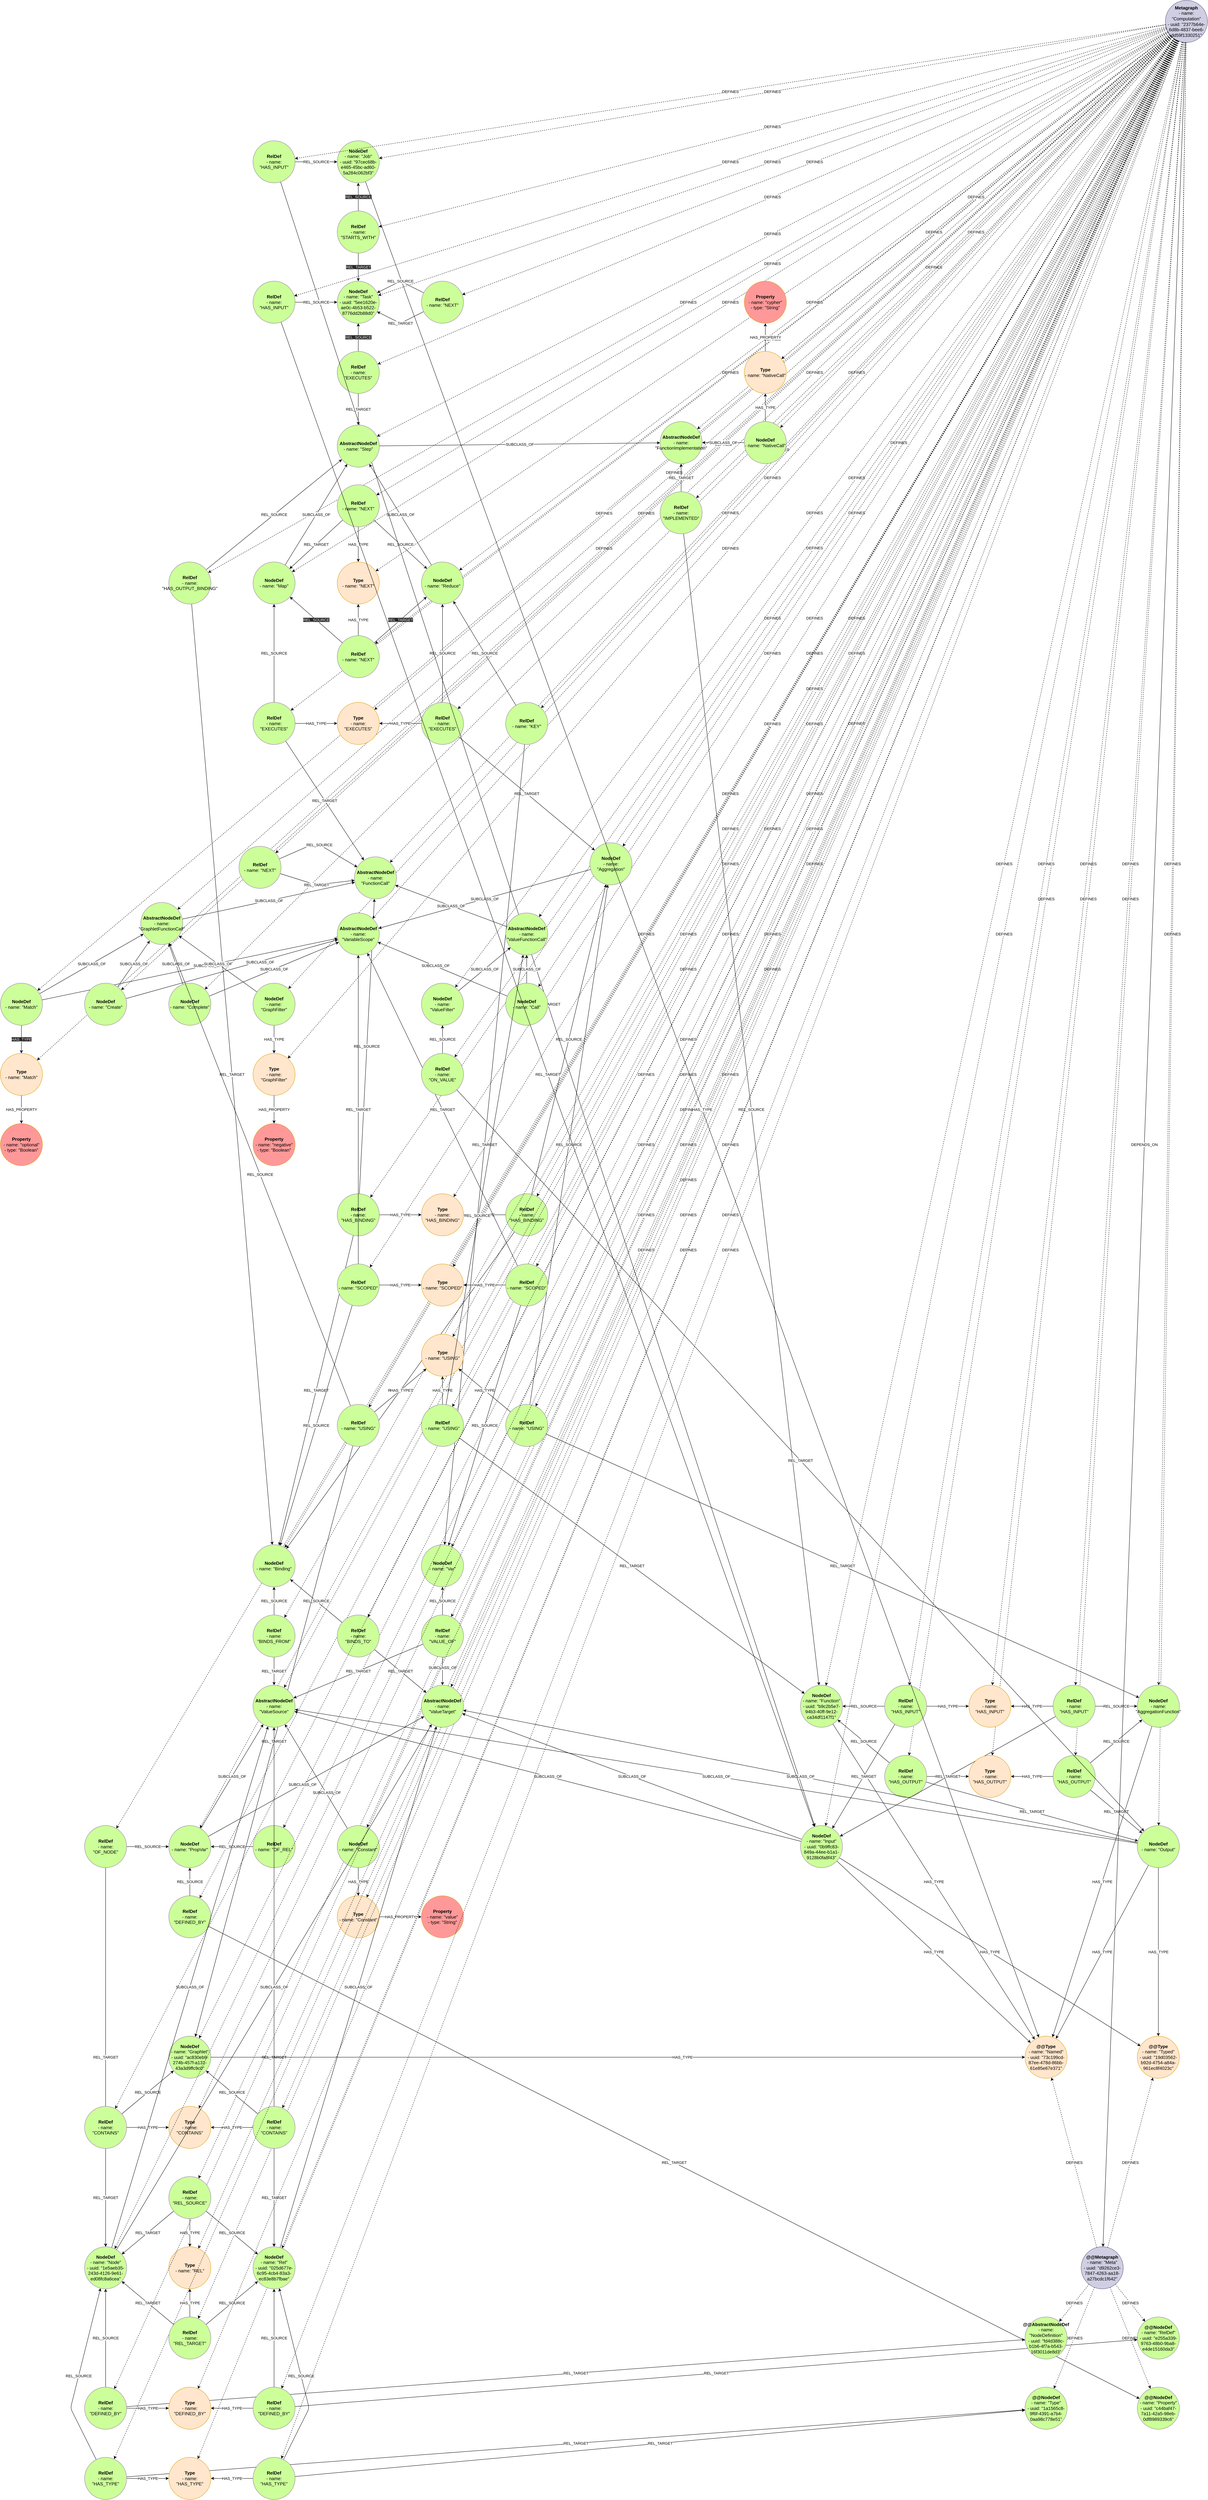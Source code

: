 <mxfile>
    <diagram id="Vvgcr-bU7BtTaMTclTcW" name="Page-1">
        <mxGraphModel dx="1451" dy="3297" grid="1" gridSize="10" guides="1" tooltips="1" connect="1" arrows="1" fold="1" page="1" pageScale="1" pageWidth="1169" pageHeight="827" math="0" shadow="0">
            <root>
                <mxCell id="0"/>
                <mxCell id="1" parent="0"/>
                <mxCell id="749" value="DEFINES" style="edgeStyle=none;html=1;dashed=1;" parent="1" source="109" target="723" edge="1">
                    <mxGeometry relative="1" as="geometry">
                        <Array as="points"/>
                    </mxGeometry>
                </mxCell>
                <mxCell id="776" value="DEFINES" style="edgeStyle=none;html=1;dashed=1;" parent="1" source="109" target="830" edge="1">
                    <mxGeometry relative="1" as="geometry">
                        <mxPoint x="4378.129" y="-1619.844" as="sourcePoint"/>
                    </mxGeometry>
                </mxCell>
                <mxCell id="257" value="REL_TARGET" style="edgeStyle=none;html=1;" parent="1" source="258" target="883" edge="1">
                    <mxGeometry relative="1" as="geometry">
                        <mxPoint x="1100" y="3290" as="targetPoint"/>
                    </mxGeometry>
                </mxCell>
                <mxCell id="3" value="DEFINES" style="edgeStyle=none;html=1;dashed=1;" parent="1" source="109" target="161" edge="1">
                    <mxGeometry relative="1" as="geometry"/>
                </mxCell>
                <mxCell id="4" value="DEFINES" style="edgeStyle=none;html=1;dashed=1;" parent="1" source="109" target="157" edge="1">
                    <mxGeometry relative="1" as="geometry"/>
                </mxCell>
                <mxCell id="5" value="DEFINES" style="edgeStyle=none;html=1;dashed=1;" parent="1" source="109" target="172" edge="1">
                    <mxGeometry relative="1" as="geometry">
                        <mxPoint x="4951.6" y="1109.996" as="sourcePoint"/>
                        <mxPoint x="4453.002" y="1783.551" as="targetPoint"/>
                    </mxGeometry>
                </mxCell>
                <mxCell id="6" value="DEFINES" style="edgeStyle=none;html=1;dashed=1;" parent="1" source="109" target="169" edge="1">
                    <mxGeometry relative="1" as="geometry"/>
                </mxCell>
                <mxCell id="7" value="DEFINES" style="edgeStyle=none;html=1;dashed=1;" parent="1" source="109" target="165" edge="1">
                    <mxGeometry relative="1" as="geometry"/>
                </mxCell>
                <mxCell id="10" value="HAS_TYPE" style="edgeStyle=none;html=1;" parent="1" source="13" target="12" edge="1">
                    <mxGeometry relative="1" as="geometry"/>
                </mxCell>
                <mxCell id="11" value="HAS_PROPERTY" style="edgeStyle=none;html=1;" parent="1" source="12" target="110" edge="1">
                    <mxGeometry relative="1" as="geometry"/>
                </mxCell>
                <mxCell id="12" value="&lt;font style=&quot;font-size: 13px&quot; color=&quot;#000000&quot;&gt;&lt;b&gt;Type&lt;/b&gt;&lt;br&gt;- name: &quot;&lt;/font&gt;&lt;span style=&quot;color: rgb(0 , 0 , 0) ; font-size: 13px&quot;&gt;Constant&lt;/span&gt;&lt;font style=&quot;font-size: 13px&quot; color=&quot;#000000&quot;&gt;&quot;&lt;br&gt;&lt;/font&gt;" style="ellipse;whiteSpace=wrap;html=1;aspect=fixed;direction=west;fillColor=#ffe6cc;strokeColor=#d79b00;" parent="1" vertex="1">
                    <mxGeometry x="1000" y="3800" width="120" height="120" as="geometry"/>
                </mxCell>
                <mxCell id="900" value="SUBCLASS_OF" style="edgeStyle=none;html=1;" parent="1" source="13" target="882" edge="1">
                    <mxGeometry x="-0.319" y="-3" relative="1" as="geometry">
                        <mxPoint x="-1" as="offset"/>
                    </mxGeometry>
                </mxCell>
                <mxCell id="13" value="&lt;b&gt;&lt;font style=&quot;font-size: 13px&quot; color=&quot;#000000&quot;&gt;NodeDef&lt;br&gt;&lt;/font&gt;&lt;/b&gt;&lt;span style=&quot;color: rgb(0 , 0 , 0) ; font-size: 13px&quot;&gt;- name: &quot;Constant&quot;&lt;/span&gt;&lt;b&gt;&lt;font style=&quot;font-size: 13px&quot; color=&quot;#000000&quot;&gt;&lt;br&gt;&lt;/font&gt;&lt;/b&gt;" style="ellipse;whiteSpace=wrap;html=1;aspect=fixed;direction=west;strokeColor=#9673a6;fillColor=#CCFF99;" parent="1" vertex="1">
                    <mxGeometry x="1000" y="3600" width="120" height="120" as="geometry"/>
                </mxCell>
                <mxCell id="21" value="&lt;font style=&quot;font-size: 13px&quot; color=&quot;#000000&quot;&gt;&lt;b&gt;Type&lt;/b&gt;&lt;br&gt;- name: &quot;&lt;/font&gt;&lt;span style=&quot;color: rgb(0 , 0 , 0) ; font-size: 13px&quot;&gt;NEXT&lt;/span&gt;&lt;font style=&quot;font-size: 13px&quot; color=&quot;#000000&quot;&gt;&quot;&lt;br&gt;&lt;/font&gt;" style="ellipse;whiteSpace=wrap;html=1;aspect=fixed;direction=west;fillColor=#ffe6cc;strokeColor=#d79b00;" parent="1" vertex="1">
                    <mxGeometry x="1000" width="120" height="120" as="geometry"/>
                </mxCell>
                <mxCell id="25" value="&lt;font style=&quot;font-size: 13px&quot; color=&quot;#000000&quot;&gt;&lt;b&gt;Type&lt;/b&gt;&lt;br&gt;- name: &quot;HAS_BINDING&quot;&lt;br&gt;&lt;/font&gt;" style="ellipse;whiteSpace=wrap;html=1;aspect=fixed;direction=west;fillColor=#ffe6cc;strokeColor=#d79b00;" parent="1" vertex="1">
                    <mxGeometry x="1240" y="1800" width="120" height="120" as="geometry"/>
                </mxCell>
                <mxCell id="34" value="REL_TARGET" style="edgeStyle=none;html=1;" parent="1" source="36" target="116" edge="1">
                    <mxGeometry relative="1" as="geometry"/>
                </mxCell>
                <mxCell id="35" value="HAS_TYPE" style="edgeStyle=none;html=1;" parent="1" source="36" target="25" edge="1">
                    <mxGeometry relative="1" as="geometry"/>
                </mxCell>
                <mxCell id="880" value="&lt;span style=&quot;font-family: &amp;#34;helvetica&amp;#34;&quot;&gt;REL_SOURCE&lt;/span&gt;" style="edgeStyle=none;html=1;" parent="1" source="36" target="370" edge="1">
                    <mxGeometry relative="1" as="geometry"/>
                </mxCell>
                <mxCell id="36" value="&lt;b&gt;&lt;font style=&quot;font-size: 13px&quot; color=&quot;#000000&quot;&gt;RelDef&lt;br&gt;&lt;/font&gt;&lt;/b&gt;&lt;span style=&quot;color: rgb(0 , 0 , 0) ; font-size: 13px&quot;&gt;- name: &quot;HAS_BINDING&quot;&lt;/span&gt;&lt;b&gt;&lt;font style=&quot;font-size: 13px&quot; color=&quot;#000000&quot;&gt;&lt;br&gt;&lt;/font&gt;&lt;/b&gt;" style="ellipse;whiteSpace=wrap;html=1;aspect=fixed;direction=west;strokeColor=#9673a6;fillColor=#CCFF99;" parent="1" vertex="1">
                    <mxGeometry x="1480" y="1800" width="120" height="120" as="geometry"/>
                </mxCell>
                <mxCell id="41" value="HAS_TYPE" style="edgeStyle=none;html=1;" parent="1" edge="1">
                    <mxGeometry relative="1" as="geometry">
                        <mxPoint x="850.901" y="5008.569" as="sourcePoint"/>
                    </mxGeometry>
                </mxCell>
                <mxCell id="53" value="DEFINES" style="edgeStyle=none;html=1;dashed=1;" parent="1" source="109" target="116" edge="1">
                    <mxGeometry relative="1" as="geometry"/>
                </mxCell>
                <mxCell id="59" value="DEFINES" style="edgeStyle=none;html=1;dashed=1;" parent="1" source="109" target="36" edge="1">
                    <mxGeometry relative="1" as="geometry"/>
                </mxCell>
                <mxCell id="60" value="DEFINES" style="edgeStyle=none;html=1;dashed=1;" parent="1" source="109" target="25" edge="1">
                    <mxGeometry relative="1" as="geometry"/>
                </mxCell>
                <mxCell id="65" value="DEFINES" style="edgeStyle=none;html=1;dashed=1;" parent="1" source="109" target="21" edge="1">
                    <mxGeometry relative="1" as="geometry"/>
                </mxCell>
                <mxCell id="66" value="DEFINES" style="edgeStyle=none;html=1;dashed=1;" parent="1" source="109" target="12" edge="1">
                    <mxGeometry relative="1" as="geometry"/>
                </mxCell>
                <mxCell id="67" value="DEFINES" style="edgeStyle=none;html=1;dashed=1;" parent="1" source="109" target="13" edge="1">
                    <mxGeometry relative="1" as="geometry"/>
                </mxCell>
                <mxCell id="70" value="DEFINES" style="edgeStyle=none;html=1;dashed=1;" parent="1" source="109" target="132" edge="1">
                    <mxGeometry relative="1" as="geometry"/>
                </mxCell>
                <mxCell id="73" value="DEFINES" style="edgeStyle=none;html=1;dashed=1;" parent="1" source="109" target="119" edge="1">
                    <mxGeometry relative="1" as="geometry"/>
                </mxCell>
                <mxCell id="75" value="DEFINES" style="edgeStyle=none;html=1;dashed=1;" parent="1" source="109" target="137" edge="1">
                    <mxGeometry relative="1" as="geometry"/>
                </mxCell>
                <mxCell id="77" value="DEFINES" style="edgeStyle=none;html=1;dashed=1;" parent="1" source="109" target="135" edge="1">
                    <mxGeometry relative="1" as="geometry"/>
                </mxCell>
                <mxCell id="80" value="DEFINES" style="edgeStyle=none;html=1;dashed=1;" parent="1" source="109" target="258" edge="1">
                    <mxGeometry relative="1" as="geometry"/>
                </mxCell>
                <mxCell id="82" value="DEFINES" style="edgeStyle=none;html=1;dashed=1;" parent="1" source="109" target="254" edge="1">
                    <mxGeometry relative="1" as="geometry"/>
                </mxCell>
                <mxCell id="83" value="DEFINES" style="edgeStyle=none;html=1;dashed=1;" parent="1" source="109" target="228" edge="1">
                    <mxGeometry relative="1" as="geometry"/>
                </mxCell>
                <mxCell id="86" value="DEFINES" style="edgeStyle=none;html=1;dashed=1;" parent="1" source="109" target="247" edge="1">
                    <mxGeometry relative="1" as="geometry"/>
                </mxCell>
                <mxCell id="93" value="DEFINES" style="edgeStyle=none;html=1;dashed=1;" parent="1" source="109" target="210" edge="1">
                    <mxGeometry relative="1" as="geometry"/>
                </mxCell>
                <mxCell id="94" value="DEFINES" style="edgeStyle=none;html=1;dashed=1;" parent="1" source="109" target="233" edge="1">
                    <mxGeometry relative="1" as="geometry"/>
                </mxCell>
                <mxCell id="95" value="DEFINES" style="edgeStyle=none;html=1;dashed=1;" parent="1" source="109" target="230" edge="1">
                    <mxGeometry relative="1" as="geometry"/>
                </mxCell>
                <mxCell id="96" value="DEFINES" style="edgeStyle=none;html=1;dashed=1;" parent="1" source="109" target="237" edge="1">
                    <mxGeometry relative="1" as="geometry"/>
                </mxCell>
                <mxCell id="97" value="DEFINES" style="edgeStyle=none;html=1;dashed=1;" parent="1" source="109" target="214" edge="1">
                    <mxGeometry relative="1" as="geometry"/>
                </mxCell>
                <mxCell id="106" value="DEFINES" style="edgeStyle=none;html=1;dashed=1;" parent="1" source="109" target="290" edge="1">
                    <mxGeometry relative="1" as="geometry"/>
                </mxCell>
                <mxCell id="108" value="DEFINES" style="edgeStyle=none;html=1;dashed=1;" parent="1" source="109" target="260" edge="1">
                    <mxGeometry relative="1" as="geometry"/>
                </mxCell>
                <mxCell id="368" value="DEFINES" style="edgeStyle=none;html=1;dashed=1;" parent="1" source="109" target="363" edge="1">
                    <mxGeometry relative="1" as="geometry">
                        <mxPoint x="3940" y="3740" as="targetPoint"/>
                    </mxGeometry>
                </mxCell>
                <mxCell id="449" value="DEFINES" style="edgeStyle=none;html=1;dashed=1;" parent="1" source="109" target="370" edge="1">
                    <mxGeometry relative="1" as="geometry"/>
                </mxCell>
                <mxCell id="450" value="DEFINES" style="edgeStyle=none;html=1;dashed=1;" parent="1" source="109" target="361" edge="1">
                    <mxGeometry relative="1" as="geometry"/>
                </mxCell>
                <mxCell id="453" value="DEFINES" style="edgeStyle=none;html=1;dashed=1;" parent="1" source="109" target="375" edge="1">
                    <mxGeometry relative="1" as="geometry"/>
                </mxCell>
                <mxCell id="458" value="DEFINES" style="edgeStyle=none;html=1;dashed=1;" parent="1" source="109" target="420" edge="1">
                    <mxGeometry relative="1" as="geometry"/>
                </mxCell>
                <mxCell id="464" value="DEFINES" style="edgeStyle=none;html=1;dashed=1;" parent="1" source="109" target="383" edge="1">
                    <mxGeometry relative="1" as="geometry"/>
                </mxCell>
                <mxCell id="465" value="DEFINES" style="edgeStyle=none;html=1;dashed=1;" parent="1" source="109" target="400" edge="1">
                    <mxGeometry relative="1" as="geometry"/>
                </mxCell>
                <mxCell id="696" value="&lt;span style=&quot;font-size: 11px&quot;&gt;DEFINES&lt;/span&gt;" style="edgeStyle=none;html=1;dashed=1;fontSize=13;" parent="1" source="109" target="597" edge="1">
                    <mxGeometry relative="1" as="geometry"/>
                </mxCell>
                <mxCell id="698" value="&lt;span style=&quot;font-size: 11px&quot;&gt;DEFINES&lt;/span&gt;" style="edgeStyle=none;html=1;dashed=1;fontSize=13;" parent="1" source="109" target="608" edge="1">
                    <mxGeometry relative="1" as="geometry"/>
                </mxCell>
                <mxCell id="701" value="&lt;span style=&quot;font-size: 11px&quot;&gt;DEFINES&lt;/span&gt;" style="edgeStyle=none;html=1;dashed=1;fontSize=13;" parent="1" source="109" target="596" edge="1">
                    <mxGeometry relative="1" as="geometry"/>
                </mxCell>
                <mxCell id="702" value="&lt;span style=&quot;font-size: 11px&quot;&gt;DEFINES&lt;/span&gt;" style="edgeStyle=none;html=1;dashed=1;fontSize=13;" parent="1" source="109" target="607" edge="1">
                    <mxGeometry relative="1" as="geometry"/>
                </mxCell>
                <mxCell id="703" value="&lt;span style=&quot;font-size: 11px&quot;&gt;DEFINES&lt;/span&gt;" style="edgeStyle=none;html=1;dashed=1;fontSize=13;" parent="1" source="109" target="611" edge="1">
                    <mxGeometry relative="1" as="geometry"/>
                </mxCell>
                <mxCell id="706" value="&lt;span style=&quot;font-size: 11px&quot;&gt;DEFINES&lt;/span&gt;" style="edgeStyle=none;html=1;dashed=1;fontSize=13;" parent="1" source="109" target="665" edge="1">
                    <mxGeometry relative="1" as="geometry"/>
                </mxCell>
                <mxCell id="707" value="&lt;span style=&quot;font-size: 11px&quot;&gt;DEFINES&lt;/span&gt;" style="edgeStyle=none;html=1;dashed=1;fontSize=13;" parent="1" source="109" target="667" edge="1">
                    <mxGeometry relative="1" as="geometry"/>
                </mxCell>
                <mxCell id="708" value="&lt;span style=&quot;font-size: 11px&quot;&gt;DEFINES&lt;/span&gt;" style="edgeStyle=none;html=1;dashed=1;fontSize=13;" parent="1" source="109" target="666" edge="1">
                    <mxGeometry relative="1" as="geometry"/>
                </mxCell>
                <mxCell id="722" value="DEFINES" style="edgeStyle=none;html=1;dashed=1;" parent="1" source="109" target="713" edge="1">
                    <mxGeometry relative="1" as="geometry">
                        <mxPoint x="60" y="4490.0" as="targetPoint"/>
                    </mxGeometry>
                </mxCell>
                <mxCell id="744" value="DEFINES" style="edgeStyle=none;html=1;dashed=1;" parent="1" source="109" target="729" edge="1">
                    <mxGeometry relative="1" as="geometry"/>
                </mxCell>
                <mxCell id="754" value="DEFINES" style="edgeStyle=none;html=1;dashed=1;" parent="1" source="109" target="735" edge="1">
                    <mxGeometry relative="1" as="geometry"/>
                </mxCell>
                <mxCell id="901" value="DEFINES" style="edgeStyle=none;html=1;dashed=1;" parent="1" source="109" target="842" edge="1">
                    <mxGeometry relative="1" as="geometry"/>
                </mxCell>
                <mxCell id="902" value="DEFINES" style="edgeStyle=none;html=1;dashed=1;" parent="1" source="109" target="846" edge="1">
                    <mxGeometry relative="1" as="geometry"/>
                </mxCell>
                <mxCell id="903" value="DEFINES" style="edgeStyle=none;html=1;dashed=1;" parent="1" source="109" target="851" edge="1">
                    <mxGeometry relative="1" as="geometry"/>
                </mxCell>
                <mxCell id="904" value="DEFINES" style="edgeStyle=none;html=1;dashed=1;" parent="1" source="109" target="850" edge="1">
                    <mxGeometry relative="1" as="geometry"/>
                </mxCell>
                <mxCell id="905" value="DEFINES" style="edgeStyle=none;html=1;dashed=1;" parent="1" source="109" target="855" edge="1">
                    <mxGeometry relative="1" as="geometry"/>
                </mxCell>
                <mxCell id="906" value="DEFINES" style="edgeStyle=none;html=1;dashed=1;" parent="1" source="109" target="870" edge="1">
                    <mxGeometry relative="1" as="geometry"/>
                </mxCell>
                <mxCell id="907" value="DEFINES" style="edgeStyle=none;html=1;dashed=1;" parent="1" source="109" target="863" edge="1">
                    <mxGeometry relative="1" as="geometry"/>
                </mxCell>
                <mxCell id="908" value="DEFINES" style="edgeStyle=none;html=1;dashed=1;" parent="1" source="109" target="858" edge="1">
                    <mxGeometry relative="1" as="geometry"/>
                </mxCell>
                <mxCell id="909" value="DEFINES" style="edgeStyle=none;html=1;dashed=1;" parent="1" source="109" target="854" edge="1">
                    <mxGeometry relative="1" as="geometry"/>
                </mxCell>
                <mxCell id="910" value="DEFINES" style="edgeStyle=none;html=1;dashed=1;" parent="1" source="109" target="883" edge="1">
                    <mxGeometry relative="1" as="geometry"/>
                </mxCell>
                <mxCell id="911" value="DEFINES" style="edgeStyle=none;html=1;dashed=1;" parent="1" source="109" target="882" edge="1">
                    <mxGeometry relative="1" as="geometry"/>
                </mxCell>
                <mxCell id="924" value="DEFINES" style="edgeStyle=none;html=1;dashed=1;" parent="1" source="109" target="921" edge="1">
                    <mxGeometry relative="1" as="geometry">
                        <mxPoint x="2670" y="1270" as="targetPoint"/>
                    </mxGeometry>
                </mxCell>
                <mxCell id="109" value="&lt;font color=&quot;#000000&quot;&gt;&lt;b style=&quot;font-size: 13px&quot;&gt;Metagraph&lt;/b&gt;&lt;br&gt;&lt;span style=&quot;font-size: 13px&quot;&gt;- name: &quot;Computation&quot;&lt;/span&gt;&lt;br&gt;&lt;span style=&quot;font-size: 13px&quot;&gt;- uuid: &quot;2377b64e-6d8b-4837-bee6-dd59f1330251&quot;&lt;/span&gt;&lt;br&gt;&lt;/font&gt;" style="ellipse;whiteSpace=wrap;html=1;aspect=fixed;direction=west;strokeColor=#56517e;fillColor=#d0cee2;" parent="1" vertex="1">
                    <mxGeometry x="3360" y="-1600" width="120" height="120" as="geometry"/>
                </mxCell>
                <mxCell id="110" value="&lt;font style=&quot;font-size: 13px&quot; color=&quot;#000000&quot;&gt;&lt;b&gt;Property&lt;/b&gt;&lt;br&gt;- name: &quot;value&quot;&lt;br&gt;- type: &quot;String&quot;&lt;br&gt;&lt;/font&gt;" style="ellipse;whiteSpace=wrap;html=1;aspect=fixed;direction=west;strokeColor=#d79b00;fillColor=#FF9999;" parent="1" vertex="1">
                    <mxGeometry x="1240" y="3800" width="120" height="120" as="geometry"/>
                </mxCell>
                <mxCell id="116" value="&lt;b&gt;&lt;font style=&quot;font-size: 13px&quot; color=&quot;#000000&quot;&gt;NodeDef&lt;br&gt;&lt;/font&gt;&lt;/b&gt;&lt;span style=&quot;color: rgb(0 , 0 , 0) ; font-size: 13px&quot;&gt;- name: &quot;Binding&quot;&lt;/span&gt;&lt;b&gt;&lt;font style=&quot;font-size: 13px&quot; color=&quot;#000000&quot;&gt;&lt;br&gt;&lt;/font&gt;&lt;/b&gt;" style="ellipse;whiteSpace=wrap;html=1;aspect=fixed;direction=west;strokeColor=#9673a6;fillColor=#CCFF99;" parent="1" vertex="1">
                    <mxGeometry x="760" y="2800" width="120" height="120" as="geometry"/>
                </mxCell>
                <mxCell id="898" value="SUBCLASS_OF" style="edgeStyle=none;html=1;" parent="1" source="119" target="882" edge="1">
                    <mxGeometry relative="1" as="geometry"/>
                </mxCell>
                <mxCell id="899" value="SUBCLASS_OF" style="edgeStyle=none;html=1;" parent="1" source="119" target="883" edge="1">
                    <mxGeometry x="-0.131" relative="1" as="geometry">
                        <mxPoint x="1" as="offset"/>
                    </mxGeometry>
                </mxCell>
                <mxCell id="119" value="&lt;b&gt;&lt;font style=&quot;font-size: 13px&quot; color=&quot;#000000&quot;&gt;NodeDef&lt;br&gt;&lt;/font&gt;&lt;/b&gt;&lt;span style=&quot;color: rgb(0 , 0 , 0) ; font-size: 13px&quot;&gt;- name: &quot;PropVar&quot;&lt;/span&gt;&lt;b&gt;&lt;font style=&quot;font-size: 13px&quot; color=&quot;#000000&quot;&gt;&lt;br&gt;&lt;/font&gt;&lt;/b&gt;" style="ellipse;whiteSpace=wrap;html=1;aspect=fixed;direction=west;strokeColor=#9673a6;fillColor=#CCFF99;" parent="1" vertex="1">
                    <mxGeometry x="520" y="3600" width="120" height="120" as="geometry"/>
                </mxCell>
                <mxCell id="120" value="HAS_TYPE" style="edgeStyle=none;html=1;" parent="1" edge="1">
                    <mxGeometry relative="1" as="geometry">
                        <mxPoint x="866.009" y="4821.488" as="sourcePoint"/>
                    </mxGeometry>
                </mxCell>
                <mxCell id="131" value="REL_SOURCE" style="edgeStyle=none;html=1;" parent="1" source="132" target="119" edge="1">
                    <mxGeometry relative="1" as="geometry"/>
                </mxCell>
                <mxCell id="349" value="REL_TARGET" style="edgeStyle=none;html=1;" parent="1" source="132" target="793" edge="1">
                    <mxGeometry relative="1" as="geometry"/>
                </mxCell>
                <mxCell id="132" value="&lt;b&gt;&lt;font style=&quot;font-size: 13px&quot; color=&quot;#000000&quot;&gt;RelDef&lt;br&gt;&lt;/font&gt;&lt;/b&gt;&lt;span style=&quot;color: rgb(0 , 0 , 0) ; font-size: 13px&quot;&gt;- name: &quot;OF_NODE&quot;&lt;/span&gt;&lt;b&gt;&lt;font style=&quot;font-size: 13px&quot; color=&quot;#000000&quot;&gt;&lt;br&gt;&lt;/font&gt;&lt;/b&gt;" style="ellipse;whiteSpace=wrap;html=1;aspect=fixed;direction=west;strokeColor=#9673a6;fillColor=#CCFF99;" parent="1" vertex="1">
                    <mxGeometry x="280" y="3600" width="120" height="120" as="geometry"/>
                </mxCell>
                <mxCell id="134" value="REL_SOURCE" style="edgeStyle=none;html=1;" parent="1" source="135" target="119" edge="1">
                    <mxGeometry relative="1" as="geometry"/>
                </mxCell>
                <mxCell id="350" value="REL_TARGET" style="edgeStyle=none;html=1;" parent="1" source="135" target="780" edge="1">
                    <mxGeometry relative="1" as="geometry"/>
                </mxCell>
                <mxCell id="135" value="&lt;b&gt;&lt;font style=&quot;font-size: 13px&quot; color=&quot;#000000&quot;&gt;RelDef&lt;br&gt;&lt;/font&gt;&lt;/b&gt;&lt;span style=&quot;color: rgb(0 , 0 , 0) ; font-size: 13px&quot;&gt;- name: &quot;OF_REL&quot;&lt;/span&gt;&lt;b&gt;&lt;font style=&quot;font-size: 13px&quot; color=&quot;#000000&quot;&gt;&lt;br&gt;&lt;/font&gt;&lt;/b&gt;" style="ellipse;whiteSpace=wrap;html=1;aspect=fixed;direction=west;strokeColor=#9673a6;fillColor=#CCFF99;" parent="1" vertex="1">
                    <mxGeometry x="760" y="3600" width="120" height="120" as="geometry"/>
                </mxCell>
                <mxCell id="136" value="REL_SOURCE" style="edgeStyle=none;html=1;" parent="1" source="137" target="119" edge="1">
                    <mxGeometry relative="1" as="geometry"/>
                </mxCell>
                <mxCell id="355" value="REL_TARGET" style="edgeStyle=none;html=1;" parent="1" source="137" target="353" edge="1">
                    <mxGeometry relative="1" as="geometry"/>
                </mxCell>
                <mxCell id="137" value="&lt;b&gt;&lt;font style=&quot;font-size: 13px&quot; color=&quot;#000000&quot;&gt;RelDef&lt;br&gt;&lt;/font&gt;&lt;/b&gt;&lt;span style=&quot;color: rgb(0 , 0 , 0) ; font-size: 13px&quot;&gt;- name: &quot;DEFINED_BY&quot;&lt;/span&gt;&lt;b&gt;&lt;font style=&quot;font-size: 13px&quot; color=&quot;#000000&quot;&gt;&lt;br&gt;&lt;/font&gt;&lt;/b&gt;" style="ellipse;whiteSpace=wrap;html=1;aspect=fixed;direction=west;strokeColor=#9673a6;fillColor=#CCFF99;" parent="1" vertex="1">
                    <mxGeometry x="520" y="3800" width="120" height="120" as="geometry"/>
                </mxCell>
                <mxCell id="142" value="DEFINES" style="edgeStyle=none;html=1;dashed=1;" parent="1" source="109" target="153" edge="1">
                    <mxGeometry relative="1" as="geometry"/>
                </mxCell>
                <mxCell id="143" value="DEFINES" style="edgeStyle=none;html=1;dashed=1;" parent="1" source="109" target="171" edge="1">
                    <mxGeometry relative="1" as="geometry"/>
                </mxCell>
                <mxCell id="144" value="DEFINES" style="edgeStyle=none;html=1;dashed=1;" parent="1" source="109" target="173" edge="1">
                    <mxGeometry relative="1" as="geometry"/>
                </mxCell>
                <mxCell id="145" value="DEFINES" style="edgeStyle=none;html=1;dashed=1;" parent="1" source="109" target="150" edge="1">
                    <mxGeometry relative="1" as="geometry"/>
                </mxCell>
                <mxCell id="149" value="HAS_TYPE" style="edgeStyle=none;html=1;" parent="1" source="150" target="840" edge="1">
                    <mxGeometry relative="1" as="geometry">
                        <mxPoint x="2000" y="5610" as="targetPoint"/>
                    </mxGeometry>
                </mxCell>
                <mxCell id="150" value="&lt;b&gt;&lt;font style=&quot;font-size: 13px&quot; color=&quot;#000000&quot;&gt;NodeDef&lt;br&gt;&lt;/font&gt;&lt;/b&gt;&lt;span style=&quot;color: rgb(0 , 0 , 0) ; font-size: 13px&quot;&gt;- name: &quot;Function&quot;&lt;br&gt;&lt;/span&gt;&lt;font color=&quot;#000000&quot;&gt;&lt;span style=&quot;font-size: 13px&quot;&gt;- uuid: &quot;b9c2b5e7-94b3-40ff-9e12-ca34df1147f1&quot;&lt;/span&gt;&lt;br&gt;&lt;/font&gt;" style="ellipse;whiteSpace=wrap;html=1;aspect=fixed;direction=west;strokeColor=#9673a6;fillColor=#CCFF99;" parent="1" vertex="1">
                    <mxGeometry x="2320" y="3200" width="120" height="120" as="geometry"/>
                </mxCell>
                <mxCell id="151" value="HAS_TYPE" style="edgeStyle=none;html=1;" parent="1" source="153" target="840" edge="1">
                    <mxGeometry relative="1" as="geometry">
                        <mxPoint x="2500" y="6060" as="targetPoint"/>
                    </mxGeometry>
                </mxCell>
                <mxCell id="153" value="&lt;b&gt;&lt;font style=&quot;font-size: 13px&quot; color=&quot;#000000&quot;&gt;NodeDef&lt;br&gt;&lt;/font&gt;&lt;/b&gt;&lt;span style=&quot;color: rgb(0 , 0 , 0) ; font-size: 13px&quot;&gt;- name: &quot;AggregationFunction&quot;&lt;/span&gt;&lt;b&gt;&lt;font style=&quot;font-size: 13px&quot; color=&quot;#000000&quot;&gt;&lt;br&gt;&lt;/font&gt;&lt;/b&gt;" style="ellipse;whiteSpace=wrap;html=1;aspect=fixed;direction=west;strokeColor=#9673a6;fillColor=#CCFF99;" parent="1" vertex="1">
                    <mxGeometry x="3280" y="3200" width="120" height="120" as="geometry"/>
                </mxCell>
                <mxCell id="154" value="REL_SOURCE" style="edgeStyle=none;html=1;" parent="1" source="157" target="150" edge="1">
                    <mxGeometry relative="1" as="geometry"/>
                </mxCell>
                <mxCell id="155" value="REL_TARGET" style="edgeStyle=none;html=1;" parent="1" source="157" target="171" edge="1">
                    <mxGeometry relative="1" as="geometry"/>
                </mxCell>
                <mxCell id="156" value="HAS_TYPE" style="edgeStyle=none;html=1;" parent="1" source="157" target="172" edge="1">
                    <mxGeometry relative="1" as="geometry"/>
                </mxCell>
                <mxCell id="157" value="&lt;b&gt;&lt;font style=&quot;font-size: 13px&quot; color=&quot;#000000&quot;&gt;RelDef&lt;br&gt;&lt;/font&gt;&lt;/b&gt;&lt;span style=&quot;color: rgb(0 , 0 , 0) ; font-size: 13px&quot;&gt;- name: &quot;HAS_INPUT&quot;&lt;/span&gt;&lt;b&gt;&lt;font style=&quot;font-size: 13px&quot; color=&quot;#000000&quot;&gt;&lt;br&gt;&lt;/font&gt;&lt;/b&gt;" style="ellipse;whiteSpace=wrap;html=1;aspect=fixed;direction=west;strokeColor=#9673a6;fillColor=#CCFF99;" parent="1" vertex="1">
                    <mxGeometry x="2560" y="3200" width="120" height="120" as="geometry"/>
                </mxCell>
                <mxCell id="158" value="REL_SOURCE" style="edgeStyle=none;html=1;" parent="1" source="161" target="150" edge="1">
                    <mxGeometry relative="1" as="geometry"/>
                </mxCell>
                <mxCell id="159" value="REL_TARGET" style="edgeStyle=none;html=1;" parent="1" source="161" target="363" edge="1">
                    <mxGeometry relative="1" as="geometry"/>
                </mxCell>
                <mxCell id="160" value="HAS_TYPE" style="edgeStyle=none;html=1;" parent="1" source="161" target="173" edge="1">
                    <mxGeometry relative="1" as="geometry"/>
                </mxCell>
                <mxCell id="161" value="&lt;b&gt;&lt;font style=&quot;font-size: 13px&quot; color=&quot;#000000&quot;&gt;RelDef&lt;br&gt;&lt;/font&gt;&lt;/b&gt;&lt;span style=&quot;color: rgb(0 , 0 , 0) ; font-size: 13px&quot;&gt;- name: &quot;&lt;/span&gt;&lt;span style=&quot;color: rgb(0 , 0 , 0) ; font-size: 13px&quot;&gt;HAS_OUTPUT&lt;/span&gt;&lt;span style=&quot;color: rgb(0 , 0 , 0) ; font-size: 13px&quot;&gt;&quot;&lt;/span&gt;&lt;b&gt;&lt;font style=&quot;font-size: 13px&quot; color=&quot;#000000&quot;&gt;&lt;br&gt;&lt;/font&gt;&lt;/b&gt;" style="ellipse;whiteSpace=wrap;html=1;aspect=fixed;direction=west;strokeColor=#9673a6;fillColor=#CCFF99;" parent="1" vertex="1">
                    <mxGeometry x="2560" y="3400" width="120" height="120" as="geometry"/>
                </mxCell>
                <mxCell id="162" value="REL_SOURCE" style="edgeStyle=none;html=1;" parent="1" source="165" target="153" edge="1">
                    <mxGeometry relative="1" as="geometry"/>
                </mxCell>
                <mxCell id="163" value="REL_TARGET" style="edgeStyle=none;html=1;" parent="1" source="165" target="171" edge="1">
                    <mxGeometry relative="1" as="geometry"/>
                </mxCell>
                <mxCell id="164" value="HAS_TYPE" style="edgeStyle=none;html=1;" parent="1" source="165" target="172" edge="1">
                    <mxGeometry relative="1" as="geometry"/>
                </mxCell>
                <mxCell id="165" value="&lt;b&gt;&lt;font style=&quot;font-size: 13px&quot; color=&quot;#000000&quot;&gt;RelDef&lt;br&gt;&lt;/font&gt;&lt;/b&gt;&lt;span style=&quot;color: rgb(0 , 0 , 0) ; font-size: 13px&quot;&gt;- name: &quot;HAS_INPUT&quot;&lt;/span&gt;&lt;b&gt;&lt;font style=&quot;font-size: 13px&quot; color=&quot;#000000&quot;&gt;&lt;br&gt;&lt;/font&gt;&lt;/b&gt;" style="ellipse;whiteSpace=wrap;html=1;aspect=fixed;direction=west;strokeColor=#9673a6;fillColor=#CCFF99;" parent="1" vertex="1">
                    <mxGeometry x="3040" y="3200" width="120" height="120" as="geometry"/>
                </mxCell>
                <mxCell id="166" value="REL_SOURCE" style="edgeStyle=none;html=1;" parent="1" source="169" target="153" edge="1">
                    <mxGeometry relative="1" as="geometry"/>
                </mxCell>
                <mxCell id="167" value="REL_TARGET" style="edgeStyle=none;html=1;" parent="1" source="169" target="363" edge="1">
                    <mxGeometry relative="1" as="geometry"/>
                </mxCell>
                <mxCell id="168" value="HAS_TYPE" style="edgeStyle=none;html=1;" parent="1" source="169" target="173" edge="1">
                    <mxGeometry relative="1" as="geometry"/>
                </mxCell>
                <mxCell id="169" value="&lt;b&gt;&lt;font style=&quot;font-size: 13px&quot; color=&quot;#000000&quot;&gt;RelDef&lt;br&gt;&lt;/font&gt;&lt;/b&gt;&lt;span style=&quot;color: rgb(0 , 0 , 0) ; font-size: 13px&quot;&gt;- name: &quot;HAS_OUTPUT&quot;&lt;/span&gt;&lt;b&gt;&lt;font style=&quot;font-size: 13px&quot; color=&quot;#000000&quot;&gt;&lt;br&gt;&lt;/font&gt;&lt;/b&gt;" style="ellipse;whiteSpace=wrap;html=1;aspect=fixed;direction=west;strokeColor=#9673a6;fillColor=#CCFF99;" parent="1" vertex="1">
                    <mxGeometry x="3040" y="3400" width="120" height="120" as="geometry"/>
                </mxCell>
                <mxCell id="170" value="HAS_TYPE" style="edgeStyle=none;html=1;" parent="1" source="171" target="840" edge="1">
                    <mxGeometry relative="1" as="geometry">
                        <mxPoint as="offset"/>
                        <mxPoint x="2180" y="5630" as="targetPoint"/>
                    </mxGeometry>
                </mxCell>
                <mxCell id="891" value="HAS_TYPE" style="edgeStyle=none;html=1;" parent="1" source="171" target="888" edge="1">
                    <mxGeometry relative="1" as="geometry"/>
                </mxCell>
                <mxCell id="893" value="SUBCLASS_OF" style="edgeStyle=none;html=1;" parent="1" source="171" target="882" edge="1">
                    <mxGeometry relative="1" as="geometry"/>
                </mxCell>
                <mxCell id="894" value="SUBCLASS_OF" style="edgeStyle=none;html=1;" parent="1" source="171" target="883" edge="1">
                    <mxGeometry relative="1" as="geometry"/>
                </mxCell>
                <mxCell id="171" value="&lt;b&gt;&lt;font style=&quot;font-size: 13px&quot; color=&quot;#000000&quot;&gt;NodeDef&lt;br&gt;&lt;/font&gt;&lt;/b&gt;&lt;span style=&quot;color: rgb(0 , 0 , 0) ; font-size: 13px&quot;&gt;- name: &quot;Input&quot;&lt;br&gt;&lt;/span&gt;&lt;font color=&quot;#000000&quot;&gt;&lt;span style=&quot;font-size: 13px&quot;&gt;- uuid: &quot;0b9ffc83-849a-44ee-b1a1-9128b0fa8f43&quot;&lt;/span&gt;&lt;br&gt;&lt;/font&gt;" style="ellipse;whiteSpace=wrap;html=1;aspect=fixed;direction=west;strokeColor=#9673a6;fillColor=#CCFF99;" parent="1" vertex="1">
                    <mxGeometry x="2320" y="3600" width="120" height="120" as="geometry"/>
                </mxCell>
                <mxCell id="172" value="&lt;font style=&quot;font-size: 13px&quot; color=&quot;#000000&quot;&gt;&lt;b&gt;Type&lt;/b&gt;&lt;br&gt;- name: &quot;&lt;/font&gt;&lt;span style=&quot;color: rgb(0 , 0 , 0) ; font-size: 13px&quot;&gt;HAS_INPUT&lt;/span&gt;&lt;font style=&quot;font-size: 13px&quot; color=&quot;#000000&quot;&gt;&quot;&lt;br&gt;&lt;/font&gt;" style="ellipse;whiteSpace=wrap;html=1;aspect=fixed;direction=west;fillColor=#ffe6cc;strokeColor=#d79b00;" parent="1" vertex="1">
                    <mxGeometry x="2800" y="3200" width="120" height="120" as="geometry"/>
                </mxCell>
                <mxCell id="173" value="&lt;font style=&quot;font-size: 13px&quot; color=&quot;#000000&quot;&gt;&lt;b&gt;Type&lt;/b&gt;&lt;br&gt;- name: &quot;&lt;/font&gt;&lt;span style=&quot;color: rgb(0 , 0 , 0) ; font-size: 13px&quot;&gt;HAS_OUTPUT&lt;/span&gt;&lt;font style=&quot;font-size: 13px&quot; color=&quot;#000000&quot;&gt;&quot;&lt;br&gt;&lt;/font&gt;" style="ellipse;whiteSpace=wrap;html=1;aspect=fixed;direction=west;fillColor=#ffe6cc;strokeColor=#d79b00;" parent="1" vertex="1">
                    <mxGeometry x="2800" y="3400" width="120" height="120" as="geometry"/>
                </mxCell>
                <mxCell id="185" value="HAS_TYPE" style="edgeStyle=none;html=1;" parent="1" source="187" target="190" edge="1">
                    <mxGeometry relative="1" as="geometry"/>
                </mxCell>
                <mxCell id="847" value="SUBCLASS_OF" style="edgeStyle=none;html=1;" parent="1" source="187" target="846" edge="1">
                    <mxGeometry relative="1" as="geometry"/>
                </mxCell>
                <mxCell id="187" value="&lt;b&gt;&lt;font style=&quot;font-size: 13px&quot; color=&quot;#000000&quot;&gt;NodeDef&lt;br&gt;&lt;/font&gt;&lt;/b&gt;&lt;span style=&quot;color: rgb(0 , 0 , 0) ; font-size: 13px&quot;&gt;- name: &quot;NativeCall&quot;&lt;/span&gt;&lt;b&gt;&lt;font style=&quot;font-size: 13px&quot; color=&quot;#000000&quot;&gt;&lt;br&gt;&lt;/font&gt;&lt;/b&gt;" style="ellipse;whiteSpace=wrap;html=1;aspect=fixed;direction=west;strokeColor=#9673a6;fillColor=#CCFF99;" parent="1" vertex="1">
                    <mxGeometry x="2160" y="-400" width="120" height="120" as="geometry"/>
                </mxCell>
                <mxCell id="188" value="HAS_PROPERTY" style="edgeStyle=none;html=1;" parent="1" source="190" target="191" edge="1">
                    <mxGeometry relative="1" as="geometry"/>
                </mxCell>
                <mxCell id="190" value="&lt;font style=&quot;font-size: 13px&quot; color=&quot;#000000&quot;&gt;&lt;b&gt;Type&lt;/b&gt;&lt;br&gt;- name: &quot;&lt;/font&gt;&lt;span style=&quot;color: rgb(0 , 0 , 0) ; font-size: 13px&quot;&gt;NativeCall&lt;/span&gt;&lt;font style=&quot;font-size: 13px&quot; color=&quot;#000000&quot;&gt;&quot;&lt;br&gt;&lt;/font&gt;" style="ellipse;whiteSpace=wrap;html=1;aspect=fixed;direction=west;fillColor=#ffe6cc;strokeColor=#d79b00;" parent="1" vertex="1">
                    <mxGeometry x="2160" y="-600" width="120" height="120" as="geometry"/>
                </mxCell>
                <mxCell id="191" value="&lt;font style=&quot;font-size: 13px&quot; color=&quot;#000000&quot;&gt;&lt;b&gt;Property&lt;/b&gt;&lt;br&gt;- name: &quot;cypher&quot;&lt;br&gt;- type: &quot;String&quot;&lt;br&gt;&lt;/font&gt;" style="ellipse;whiteSpace=wrap;html=1;aspect=fixed;direction=west;strokeColor=#d79b00;fillColor=#FF9999;" parent="1" vertex="1">
                    <mxGeometry x="2160" y="-800" width="120" height="120" as="geometry"/>
                </mxCell>
                <mxCell id="196" value="DEFINES" style="edgeStyle=none;html=1;dashed=1;" parent="1" source="109" target="187" edge="1">
                    <mxGeometry relative="1" as="geometry">
                        <mxPoint x="-140" y="1920" as="sourcePoint"/>
                    </mxGeometry>
                </mxCell>
                <mxCell id="200" value="DEFINES" style="edgeStyle=none;html=1;dashed=1;" parent="1" source="109" target="190" edge="1">
                    <mxGeometry relative="1" as="geometry">
                        <mxPoint x="-170" y="1940" as="sourcePoint"/>
                    </mxGeometry>
                </mxCell>
                <mxCell id="845" value="SUBCLASS_OF" style="edgeStyle=none;html=1;" parent="1" source="210" target="842" edge="1">
                    <mxGeometry relative="1" as="geometry"/>
                </mxCell>
                <mxCell id="210" value="&lt;b&gt;&lt;font style=&quot;font-size: 13px&quot; color=&quot;#000000&quot;&gt;NodeDef&lt;br&gt;&lt;/font&gt;&lt;/b&gt;&lt;span style=&quot;color: rgb(0 , 0 , 0) ; font-size: 13px&quot;&gt;- name: &quot;Map&quot;&lt;/span&gt;&lt;b&gt;&lt;font style=&quot;font-size: 13px&quot; color=&quot;#000000&quot;&gt;&lt;br&gt;&lt;/font&gt;&lt;/b&gt;" style="ellipse;whiteSpace=wrap;html=1;aspect=fixed;direction=west;strokeColor=#9673a6;fillColor=#CCFF99;" parent="1" vertex="1">
                    <mxGeometry x="760" width="120" height="120" as="geometry"/>
                </mxCell>
                <mxCell id="844" value="SUBCLASS_OF" style="edgeStyle=none;html=1;" parent="1" source="214" target="842" edge="1">
                    <mxGeometry relative="1" as="geometry"/>
                </mxCell>
                <mxCell id="214" value="&lt;b&gt;&lt;font style=&quot;font-size: 13px&quot; color=&quot;#000000&quot;&gt;NodeDef&lt;br&gt;&lt;/font&gt;&lt;/b&gt;&lt;span style=&quot;color: rgb(0 , 0 , 0) ; font-size: 13px&quot;&gt;- name: &quot;Reduce&quot;&lt;/span&gt;&lt;b&gt;&lt;font style=&quot;font-size: 13px&quot; color=&quot;#000000&quot;&gt;&lt;br&gt;&lt;/font&gt;&lt;/b&gt;" style="ellipse;whiteSpace=wrap;html=1;aspect=fixed;direction=west;strokeColor=#9673a6;fillColor=#CCFF99;" parent="1" vertex="1">
                    <mxGeometry x="1240" width="120" height="120" as="geometry"/>
                </mxCell>
                <mxCell id="226" value="REL_SOURCE" style="edgeStyle=none;html=1;" parent="1" source="228" target="150" edge="1">
                    <mxGeometry relative="1" as="geometry"/>
                </mxCell>
                <mxCell id="227" value="REL_TARGET" style="edgeStyle=none;html=1;" parent="1" source="228" target="846" edge="1">
                    <mxGeometry relative="1" as="geometry"/>
                </mxCell>
                <mxCell id="228" value="&lt;b&gt;&lt;font style=&quot;font-size: 13px&quot; color=&quot;#000000&quot;&gt;RelDef&lt;br&gt;&lt;/font&gt;&lt;/b&gt;&lt;span style=&quot;color: rgb(0 , 0 , 0) ; font-size: 13px&quot;&gt;- name: &quot;IMPLEMENTED&quot;&lt;/span&gt;&lt;b&gt;&lt;font style=&quot;font-size: 13px&quot; color=&quot;#000000&quot;&gt;&lt;br&gt;&lt;/font&gt;&lt;/b&gt;" style="ellipse;whiteSpace=wrap;html=1;aspect=fixed;direction=west;strokeColor=#9673a6;fillColor=#CCFF99;" parent="1" vertex="1">
                    <mxGeometry x="1920" y="-200" width="120" height="120" as="geometry"/>
                </mxCell>
                <mxCell id="229" value="HAS_TYPE" style="edgeStyle=none;html=1;" parent="1" source="233" target="230" edge="1">
                    <mxGeometry relative="1" as="geometry"/>
                </mxCell>
                <mxCell id="230" value="&lt;font style=&quot;font-size: 13px&quot; color=&quot;#000000&quot;&gt;&lt;b&gt;Type&lt;/b&gt;&lt;br&gt;- name: &quot;&lt;/font&gt;&lt;span style=&quot;color: rgb(0 , 0 , 0) ; font-size: 13px&quot;&gt;EXECUTES&lt;/span&gt;&lt;font style=&quot;font-size: 13px&quot; color=&quot;#000000&quot;&gt;&quot;&lt;br&gt;&lt;/font&gt;" style="ellipse;whiteSpace=wrap;html=1;aspect=fixed;direction=west;fillColor=#ffe6cc;strokeColor=#d79b00;" parent="1" vertex="1">
                    <mxGeometry x="1000" y="400" width="120" height="120" as="geometry"/>
                </mxCell>
                <mxCell id="231" value="REL_SOURCE" style="edgeStyle=none;html=1;" parent="1" source="233" target="210" edge="1">
                    <mxGeometry relative="1" as="geometry"/>
                </mxCell>
                <mxCell id="232" value="REL_TARGET" style="edgeStyle=none;html=1;" parent="1" source="233" target="850" edge="1">
                    <mxGeometry relative="1" as="geometry">
                        <mxPoint x="680" y="1050" as="targetPoint"/>
                    </mxGeometry>
                </mxCell>
                <mxCell id="233" value="&lt;b&gt;&lt;font style=&quot;font-size: 13px&quot; color=&quot;#000000&quot;&gt;RelDef&lt;br&gt;&lt;/font&gt;&lt;/b&gt;&lt;span style=&quot;color: rgb(0 , 0 , 0) ; font-size: 13px&quot;&gt;- name: &quot;EXECUTES&quot;&lt;/span&gt;&lt;b&gt;&lt;font style=&quot;font-size: 13px&quot; color=&quot;#000000&quot;&gt;&lt;br&gt;&lt;/font&gt;&lt;/b&gt;" style="ellipse;whiteSpace=wrap;html=1;aspect=fixed;direction=west;strokeColor=#9673a6;fillColor=#CCFF99;" parent="1" vertex="1">
                    <mxGeometry x="760" y="400" width="120" height="120" as="geometry"/>
                </mxCell>
                <mxCell id="234" value="HAS_TYPE" style="edgeStyle=none;html=1;" parent="1" source="237" target="230" edge="1">
                    <mxGeometry relative="1" as="geometry"/>
                </mxCell>
                <mxCell id="235" value="REL_SOURCE" style="edgeStyle=none;html=1;" parent="1" source="237" target="214" edge="1">
                    <mxGeometry relative="1" as="geometry"/>
                </mxCell>
                <mxCell id="236" value="REL_TARGET" style="edgeStyle=none;html=1;" parent="1" source="237" target="370" edge="1">
                    <mxGeometry relative="1" as="geometry">
                        <mxPoint x="2160" y="2640" as="targetPoint"/>
                    </mxGeometry>
                </mxCell>
                <mxCell id="237" value="&lt;b&gt;&lt;font style=&quot;font-size: 13px&quot; color=&quot;#000000&quot;&gt;RelDef&lt;br&gt;&lt;/font&gt;&lt;/b&gt;&lt;span style=&quot;color: rgb(0 , 0 , 0) ; font-size: 13px&quot;&gt;- name: &quot;&lt;/span&gt;&lt;span style=&quot;color: rgb(0 , 0 , 0) ; font-size: 13px&quot;&gt;EXECUTES&lt;/span&gt;&lt;span style=&quot;color: rgb(0 , 0 , 0) ; font-size: 13px&quot;&gt;&quot;&lt;/span&gt;&lt;b&gt;&lt;font style=&quot;font-size: 13px&quot; color=&quot;#000000&quot;&gt;&lt;br&gt;&lt;/font&gt;&lt;/b&gt;" style="ellipse;whiteSpace=wrap;html=1;aspect=fixed;direction=west;strokeColor=#9673a6;fillColor=#CCFF99;" parent="1" vertex="1">
                    <mxGeometry x="1240" y="400" width="120" height="120" as="geometry"/>
                </mxCell>
                <mxCell id="245" value="REL_SOURCE" style="edgeStyle=none;html=1;" parent="1" source="247" target="214" edge="1">
                    <mxGeometry relative="1" as="geometry"/>
                </mxCell>
                <mxCell id="391" value="REL_TARGET" style="edgeStyle=none;html=1;" parent="1" source="247" target="383" edge="1">
                    <mxGeometry relative="1" as="geometry"/>
                </mxCell>
                <mxCell id="247" value="&lt;b&gt;&lt;font style=&quot;font-size: 13px&quot; color=&quot;#000000&quot;&gt;RelDef&lt;br&gt;&lt;/font&gt;&lt;/b&gt;&lt;span style=&quot;color: rgb(0 , 0 , 0) ; font-size: 13px&quot;&gt;- name: &quot;KEY&quot;&lt;/span&gt;&lt;b&gt;&lt;font style=&quot;font-size: 13px&quot; color=&quot;#000000&quot;&gt;&lt;br&gt;&lt;/font&gt;&lt;/b&gt;" style="ellipse;whiteSpace=wrap;html=1;aspect=fixed;direction=west;strokeColor=#9673a6;fillColor=#CCFF99;" parent="1" vertex="1">
                    <mxGeometry x="1480" y="400" width="120" height="120" as="geometry"/>
                </mxCell>
                <mxCell id="252" value="HAS_TYPE" style="edgeStyle=none;html=1;" parent="1" source="254" target="25" edge="1">
                    <mxGeometry relative="1" as="geometry"/>
                </mxCell>
                <mxCell id="253" value="REL_TARGET" style="edgeStyle=none;html=1;" parent="1" source="254" target="116" edge="1">
                    <mxGeometry relative="1" as="geometry"/>
                </mxCell>
                <mxCell id="879" value="&lt;span style=&quot;font-family: &amp;#34;helvetica&amp;#34;&quot;&gt;REL_SOURCE&lt;/span&gt;" style="edgeStyle=none;html=1;" parent="1" source="254" target="850" edge="1">
                    <mxGeometry relative="1" as="geometry"/>
                </mxCell>
                <mxCell id="254" value="&lt;b&gt;&lt;font style=&quot;font-size: 13px&quot; color=&quot;#000000&quot;&gt;RelDef&lt;br&gt;&lt;/font&gt;&lt;/b&gt;&lt;span style=&quot;color: rgb(0 , 0 , 0) ; font-size: 13px&quot;&gt;- name: &quot;HAS_BINDING&quot;&lt;/span&gt;&lt;b&gt;&lt;font style=&quot;font-size: 13px&quot; color=&quot;#000000&quot;&gt;&lt;br&gt;&lt;/font&gt;&lt;/b&gt;" style="ellipse;whiteSpace=wrap;html=1;aspect=fixed;direction=west;strokeColor=#9673a6;fillColor=#CCFF99;" parent="1" vertex="1">
                    <mxGeometry x="1000" y="1800" width="120" height="120" as="geometry"/>
                </mxCell>
                <mxCell id="256" value="REL_SOURCE" style="edgeStyle=none;html=1;" parent="1" source="258" target="116" edge="1">
                    <mxGeometry relative="1" as="geometry"/>
                </mxCell>
                <mxCell id="258" value="&lt;b&gt;&lt;font style=&quot;font-size: 13px&quot; color=&quot;#000000&quot;&gt;RelDef&lt;br&gt;&lt;/font&gt;&lt;/b&gt;&lt;span style=&quot;color: rgb(0 , 0 , 0) ; font-size: 13px&quot;&gt;- name: &quot;BINDS_TO&quot;&lt;/span&gt;&lt;b&gt;&lt;font style=&quot;font-size: 13px&quot; color=&quot;#000000&quot;&gt;&lt;br&gt;&lt;/font&gt;&lt;/b&gt;" style="ellipse;whiteSpace=wrap;html=1;aspect=fixed;direction=west;strokeColor=#9673a6;fillColor=#CCFF99;" parent="1" vertex="1">
                    <mxGeometry x="1000" y="3000" width="120" height="120" as="geometry"/>
                </mxCell>
                <mxCell id="259" value="HAS_TYPE" style="edgeStyle=none;html=1;" parent="1" source="260" target="21" edge="1">
                    <mxGeometry relative="1" as="geometry"/>
                </mxCell>
                <mxCell id="260" value="&lt;b&gt;&lt;font style=&quot;font-size: 13px&quot; color=&quot;#000000&quot;&gt;RelDef&lt;br&gt;&lt;/font&gt;&lt;/b&gt;&lt;span style=&quot;color: rgb(0 , 0 , 0) ; font-size: 13px&quot;&gt;- name: &quot;&lt;/span&gt;&lt;span style=&quot;color: rgb(0 , 0 , 0) ; font-size: 13px&quot;&gt;NEXT&lt;/span&gt;&lt;span style=&quot;color: rgb(0 , 0 , 0) ; font-size: 13px&quot;&gt;&quot;&lt;/span&gt;&lt;b&gt;&lt;font style=&quot;font-size: 13px&quot; color=&quot;#000000&quot;&gt;&lt;br&gt;&lt;/font&gt;&lt;/b&gt;" style="ellipse;whiteSpace=wrap;html=1;aspect=fixed;direction=west;strokeColor=#9673a6;fillColor=#CCFF99;" parent="1" vertex="1">
                    <mxGeometry x="1000" y="210" width="120" height="120" as="geometry"/>
                </mxCell>
                <mxCell id="263" value="&lt;meta charset=&quot;utf-8&quot;&gt;&lt;span style=&quot;color: rgb(240, 240, 240); font-family: helvetica; font-size: 11px; font-style: normal; font-weight: 400; letter-spacing: normal; text-align: center; text-indent: 0px; text-transform: none; word-spacing: 0px; background-color: rgb(42, 42, 42); display: inline; float: none;&quot;&gt;REL_TARGET&lt;/span&gt;" style="edgeStyle=none;html=1;" parent="1" source="260" target="214" edge="1">
                    <mxGeometry relative="1" as="geometry">
                        <mxPoint x="846.833" y="513.666" as="sourcePoint"/>
                        <mxPoint x="846.833" y="806.334" as="targetPoint"/>
                        <Array as="points"/>
                    </mxGeometry>
                </mxCell>
                <mxCell id="264" value="&lt;meta charset=&quot;utf-8&quot;&gt;&lt;span style=&quot;color: rgb(240, 240, 240); font-family: helvetica; font-size: 11px; font-style: normal; font-weight: 400; letter-spacing: normal; text-align: center; text-indent: 0px; text-transform: none; word-spacing: 0px; background-color: rgb(42, 42, 42); display: inline; float: none;&quot;&gt;REL_SOURCE&lt;/span&gt;" style="edgeStyle=none;html=1;" parent="1" source="260" target="210" edge="1">
                    <mxGeometry relative="1" as="geometry">
                        <Array as="points"/>
                        <mxPoint x="793.167" y="513.666" as="sourcePoint"/>
                        <mxPoint x="793.167" y="806.334" as="targetPoint"/>
                    </mxGeometry>
                </mxCell>
                <mxCell id="287" value="HAS_TYPE" style="edgeStyle=none;html=1;" parent="1" source="290" target="21" edge="1">
                    <mxGeometry relative="1" as="geometry"/>
                </mxCell>
                <mxCell id="288" value="&lt;span style=&quot;font-family: &amp;#34;helvetica&amp;#34;&quot;&gt;REL_SOURCE&lt;/span&gt;" style="edgeStyle=none;html=1;" parent="1" source="290" target="214" edge="1">
                    <mxGeometry relative="1" as="geometry"/>
                </mxCell>
                <mxCell id="289" value="&lt;span style=&quot;font-family: &amp;#34;helvetica&amp;#34;&quot;&gt;REL_TARGET&lt;/span&gt;" style="edgeStyle=none;html=1;" parent="1" source="290" target="210" edge="1">
                    <mxGeometry relative="1" as="geometry">
                        <mxPoint x="820" y="-100" as="targetPoint"/>
                    </mxGeometry>
                </mxCell>
                <mxCell id="290" value="&lt;b&gt;&lt;font style=&quot;font-size: 13px&quot; color=&quot;#000000&quot;&gt;RelDef&lt;br&gt;&lt;/font&gt;&lt;/b&gt;&lt;span style=&quot;color: rgb(0 , 0 , 0) ; font-size: 13px&quot;&gt;- name: &quot;&lt;/span&gt;&lt;span style=&quot;color: rgb(0 , 0 , 0) ; font-size: 13px&quot;&gt;NEXT&lt;/span&gt;&lt;span style=&quot;color: rgb(0 , 0 , 0) ; font-size: 13px&quot;&gt;&quot;&lt;/span&gt;&lt;b&gt;&lt;font style=&quot;font-size: 13px&quot; color=&quot;#000000&quot;&gt;&lt;br&gt;&lt;/font&gt;&lt;/b&gt;" style="ellipse;whiteSpace=wrap;html=1;aspect=fixed;direction=west;strokeColor=#9673a6;fillColor=#CCFF99;" parent="1" vertex="1">
                    <mxGeometry x="1000" y="-220" width="120" height="120" as="geometry"/>
                </mxCell>
                <mxCell id="296" value="DEFINES" style="edgeStyle=none;html=1;dashed=1;" parent="1" source="109" target="304" edge="1">
                    <mxGeometry relative="1" as="geometry">
                        <mxPoint x="1573.875" y="-1391.627" as="sourcePoint"/>
                    </mxGeometry>
                </mxCell>
                <mxCell id="298" value="&lt;meta charset=&quot;utf-8&quot;&gt;&lt;span style=&quot;color: rgb(240, 240, 240); font-family: helvetica; font-size: 11px; font-style: normal; font-weight: 400; letter-spacing: normal; text-align: center; text-indent: 0px; text-transform: none; word-spacing: 0px; background-color: rgb(42, 42, 42); display: inline; float: none;&quot;&gt;REL_SOURCE&lt;/span&gt;" style="edgeStyle=none;html=1;" parent="1" source="300" target="308" edge="1">
                    <mxGeometry relative="1" as="geometry"/>
                </mxCell>
                <mxCell id="337" value="&lt;span style=&quot;font-family: &amp;#34;helvetica&amp;#34;&quot;&gt;REL_TARGET&lt;/span&gt;" style="edgeStyle=none;html=1;" parent="1" source="300" target="842" edge="1">
                    <mxGeometry relative="1" as="geometry">
                        <mxPoint x="930" y="-70" as="targetPoint"/>
                    </mxGeometry>
                </mxCell>
                <mxCell id="300" value="&lt;b&gt;&lt;font style=&quot;font-size: 13px&quot; color=&quot;#000000&quot;&gt;RelDef&lt;br&gt;&lt;/font&gt;&lt;/b&gt;&lt;span style=&quot;color: rgb(0 , 0 , 0) ; font-size: 13px&quot;&gt;- name: &quot;EXECUTES&quot;&lt;/span&gt;&lt;b&gt;&lt;font style=&quot;font-size: 13px&quot; color=&quot;#000000&quot;&gt;&lt;br&gt;&lt;/font&gt;&lt;/b&gt;" style="ellipse;whiteSpace=wrap;html=1;aspect=fixed;direction=west;strokeColor=#9673a6;fillColor=#CCFF99;" parent="1" vertex="1">
                    <mxGeometry x="1000" y="-600" width="120" height="120" as="geometry"/>
                </mxCell>
                <mxCell id="304" value="&lt;b&gt;&lt;font style=&quot;font-size: 13px&quot; color=&quot;#000000&quot;&gt;NodeDef&lt;br&gt;&lt;/font&gt;&lt;/b&gt;&lt;span style=&quot;color: rgb(0 , 0 , 0) ; font-size: 13px&quot;&gt;- name: &quot;Job&quot;&lt;br&gt;&lt;/span&gt;&lt;font color=&quot;#000000&quot;&gt;&lt;span style=&quot;font-size: 13px&quot;&gt;- uuid: &quot;97cec68b-e465-45bc-ad60-5a284c062bf3&quot;&lt;/span&gt;&lt;br&gt;&lt;/font&gt;" style="ellipse;whiteSpace=wrap;html=1;aspect=fixed;direction=west;strokeColor=#9673a6;fillColor=#CCFF99;" parent="1" vertex="1">
                    <mxGeometry x="1000" y="-1200" width="120" height="120" as="geometry"/>
                </mxCell>
                <mxCell id="308" value="&lt;b&gt;&lt;font style=&quot;font-size: 13px&quot; color=&quot;#000000&quot;&gt;NodeDef&lt;br&gt;&lt;/font&gt;&lt;/b&gt;&lt;span style=&quot;color: rgb(0 , 0 , 0) ; font-size: 13px&quot;&gt;- name: &quot;Task&quot;&lt;br&gt;&lt;/span&gt;&lt;font color=&quot;#000000&quot;&gt;&lt;span style=&quot;font-size: 13px&quot;&gt;- uuid: &quot;5ee1620e-ae0c-4b53-b522-8776dd2b88d0&quot;&lt;/span&gt;&lt;br&gt;&lt;/font&gt;" style="ellipse;whiteSpace=wrap;html=1;aspect=fixed;direction=west;strokeColor=#9673a6;fillColor=#CCFF99;" parent="1" vertex="1">
                    <mxGeometry x="1000" y="-800" width="120" height="120" as="geometry"/>
                </mxCell>
                <mxCell id="309" value="&lt;meta charset=&quot;utf-8&quot;&gt;&lt;span style=&quot;color: rgb(240, 240, 240); font-family: helvetica; font-size: 11px; font-style: normal; font-weight: 400; letter-spacing: normal; text-align: center; text-indent: 0px; text-transform: none; word-spacing: 0px; background-color: rgb(42, 42, 42); display: inline; float: none;&quot;&gt;REL_SOURCE&lt;/span&gt;" style="edgeStyle=none;html=1;" parent="1" source="313" target="304" edge="1">
                    <mxGeometry relative="1" as="geometry"/>
                </mxCell>
                <mxCell id="312" value="&lt;meta charset=&quot;utf-8&quot;&gt;&lt;span style=&quot;color: rgb(240, 240, 240); font-family: helvetica; font-size: 11px; font-style: normal; font-weight: 400; letter-spacing: normal; text-align: center; text-indent: 0px; text-transform: none; word-spacing: 0px; background-color: rgb(42, 42, 42); display: inline; float: none;&quot;&gt;REL_TARGET&lt;/span&gt;" style="edgeStyle=none;html=1;" parent="1" source="313" target="308" edge="1">
                    <mxGeometry relative="1" as="geometry"/>
                </mxCell>
                <mxCell id="313" value="&lt;b&gt;&lt;font style=&quot;font-size: 13px&quot; color=&quot;#000000&quot;&gt;RelDef&lt;br&gt;&lt;/font&gt;&lt;/b&gt;&lt;span style=&quot;color: rgb(0 , 0 , 0) ; font-size: 13px&quot;&gt;- name: &quot;STARTS_WITH&quot;&lt;/span&gt;&lt;b&gt;&lt;font style=&quot;font-size: 13px&quot; color=&quot;#000000&quot;&gt;&lt;br&gt;&lt;/font&gt;&lt;/b&gt;" style="ellipse;whiteSpace=wrap;html=1;aspect=fixed;direction=west;strokeColor=#9673a6;fillColor=#CCFF99;" parent="1" vertex="1">
                    <mxGeometry x="1000" y="-1000" width="120" height="120" as="geometry"/>
                </mxCell>
                <mxCell id="315" value="DEFINES" style="edgeStyle=none;html=1;dashed=1;" parent="1" source="109" target="300" edge="1">
                    <mxGeometry relative="1" as="geometry">
                        <mxPoint x="1594.087" y="-1375.884" as="sourcePoint"/>
                    </mxGeometry>
                </mxCell>
                <mxCell id="316" value="DEFINES" style="edgeStyle=none;html=1;dashed=1;" parent="1" source="109" target="308" edge="1">
                    <mxGeometry relative="1" as="geometry">
                        <mxPoint x="1589.093" y="-1378.573" as="sourcePoint"/>
                    </mxGeometry>
                </mxCell>
                <mxCell id="318" value="DEFINES" style="edgeStyle=none;html=1;dashed=1;" parent="1" source="109" target="313" edge="1">
                    <mxGeometry relative="1" as="geometry">
                        <mxPoint x="1582.537" y="-1383.133" as="sourcePoint"/>
                    </mxGeometry>
                </mxCell>
                <mxCell id="323" value="DEFINES" style="edgeStyle=none;html=1;dashed=1;" parent="1" source="109" target="334" edge="1">
                    <mxGeometry relative="1" as="geometry">
                        <mxPoint x="1579.892" y="-1385.376" as="sourcePoint"/>
                    </mxGeometry>
                </mxCell>
                <mxCell id="333" value="&lt;span style=&quot;font-family: &amp;#34;helvetica&amp;#34;&quot;&gt;REL_SOURCE&lt;/span&gt;" style="edgeStyle=none;html=1;" parent="1" source="334" target="304" edge="1">
                    <mxGeometry relative="1" as="geometry"/>
                </mxCell>
                <mxCell id="339" value="&lt;span style=&quot;font-family: &amp;#34;helvetica&amp;#34;&quot;&gt;REL_TARGET&lt;/span&gt;" style="edgeStyle=none;html=1;" parent="1" source="334" target="171" edge="1">
                    <mxGeometry relative="1" as="geometry">
                        <mxPoint x="600" y="1640" as="targetPoint"/>
                    </mxGeometry>
                </mxCell>
                <mxCell id="334" value="&lt;b&gt;&lt;font style=&quot;font-size: 13px&quot; color=&quot;#000000&quot;&gt;RelDef&lt;br&gt;&lt;/font&gt;&lt;/b&gt;&lt;span style=&quot;color: rgb(0 , 0 , 0) ; font-size: 13px&quot;&gt;- name: &quot;&lt;/span&gt;&lt;span style=&quot;color: rgb(0 , 0 , 0) ; font-size: 13px&quot;&gt;HAS_INPUT&lt;/span&gt;&lt;span style=&quot;color: rgb(0 , 0 , 0) ; font-size: 13px&quot;&gt;&quot;&lt;/span&gt;&lt;b&gt;&lt;font style=&quot;font-size: 13px&quot; color=&quot;#000000&quot;&gt;&lt;br&gt;&lt;/font&gt;&lt;/b&gt;" style="ellipse;whiteSpace=wrap;html=1;aspect=fixed;direction=west;strokeColor=#9673a6;fillColor=#CCFF99;" parent="1" vertex="1">
                    <mxGeometry x="760" y="-1200" width="120" height="120" as="geometry"/>
                </mxCell>
                <mxCell id="352" value="DEFINES" style="edgeStyle=none;html=1;dashed=1;" parent="1" source="839" target="353" edge="1">
                    <mxGeometry relative="1" as="geometry">
                        <mxPoint x="4350" y="5140" as="sourcePoint"/>
                    </mxGeometry>
                </mxCell>
                <mxCell id="353" value="&lt;b&gt;&lt;font color=&quot;#000000&quot; style=&quot;font-size: 13px&quot;&gt;@@NodeDef&lt;br&gt;&lt;/font&gt;&lt;/b&gt;&lt;span style=&quot;color: rgb(0 , 0 , 0) ; font-size: 13px&quot;&gt;- name: &quot;Property&quot;&lt;br&gt;&lt;/span&gt;&lt;font color=&quot;#000000&quot;&gt;&lt;span style=&quot;font-size: 13px&quot;&gt;- uuid: &quot;c44baf47-7a11-42a5-98eb-0df8989339c6&quot;&lt;/span&gt;&lt;/font&gt;&lt;b&gt;&lt;font style=&quot;font-size: 13px&quot; color=&quot;#000000&quot;&gt;&lt;br&gt;&lt;/font&gt;&lt;/b&gt;" style="ellipse;whiteSpace=wrap;html=1;aspect=fixed;direction=west;strokeColor=#9673a6;fillColor=#CCFF99;" parent="1" vertex="1">
                    <mxGeometry x="3280" y="5200" width="120" height="120" as="geometry"/>
                </mxCell>
                <mxCell id="865" value="SUBCLASS_OF" style="edgeStyle=none;html=1;" parent="1" source="361" target="855" edge="1">
                    <mxGeometry relative="1" as="geometry"/>
                </mxCell>
                <mxCell id="874" value="SUBCLASS_OF" style="edgeStyle=none;html=1;" parent="1" source="361" target="870" edge="1">
                    <mxGeometry x="0.112" y="-2" relative="1" as="geometry">
                        <mxPoint as="offset"/>
                    </mxGeometry>
                </mxCell>
                <mxCell id="361" value="&lt;b&gt;&lt;font style=&quot;font-size: 13px&quot; color=&quot;#000000&quot;&gt;NodeDef&lt;br&gt;&lt;/font&gt;&lt;/b&gt;&lt;span style=&quot;color: rgb(0 , 0 , 0) ; font-size: 13px&quot;&gt;- name: &quot;Call&quot;&lt;/span&gt;&lt;b&gt;&lt;font style=&quot;font-size: 13px&quot; color=&quot;#000000&quot;&gt;&lt;br&gt;&lt;/font&gt;&lt;/b&gt;" style="ellipse;whiteSpace=wrap;html=1;aspect=fixed;direction=west;strokeColor=#9673a6;fillColor=#CCFF99;" parent="1" vertex="1">
                    <mxGeometry x="1480" y="1200" width="120" height="120" as="geometry"/>
                </mxCell>
                <mxCell id="364" value="HAS_TYPE" style="edgeStyle=none;html=1;" parent="1" source="363" target="840" edge="1">
                    <mxGeometry relative="1" as="geometry">
                        <mxPoint x="2650" y="5990" as="targetPoint"/>
                    </mxGeometry>
                </mxCell>
                <mxCell id="892" value="HAS_TYPE" style="edgeStyle=none;html=1;" parent="1" source="363" target="888" edge="1">
                    <mxGeometry relative="1" as="geometry"/>
                </mxCell>
                <mxCell id="895" value="SUBCLASS_OF" style="edgeStyle=none;html=1;" parent="1" source="363" target="883" edge="1">
                    <mxGeometry relative="1" as="geometry"/>
                </mxCell>
                <mxCell id="896" value="SUBCLASS_OF" style="edgeStyle=none;html=1;" parent="1" source="363" target="882" edge="1">
                    <mxGeometry relative="1" as="geometry">
                        <mxPoint x="980" y="3310" as="targetPoint"/>
                    </mxGeometry>
                </mxCell>
                <mxCell id="363" value="&lt;b&gt;&lt;font style=&quot;font-size: 13px&quot; color=&quot;#000000&quot;&gt;NodeDef&lt;br&gt;&lt;/font&gt;&lt;/b&gt;&lt;span style=&quot;color: rgb(0 , 0 , 0) ; font-size: 13px&quot;&gt;- name: &quot;Output&quot;&lt;/span&gt;&lt;b&gt;&lt;font style=&quot;font-size: 13px&quot; color=&quot;#000000&quot;&gt;&lt;br&gt;&lt;/font&gt;&lt;/b&gt;" style="ellipse;whiteSpace=wrap;html=1;aspect=fixed;direction=west;strokeColor=#9673a6;fillColor=#CCFF99;" parent="1" vertex="1">
                    <mxGeometry x="3280" y="3600" width="120" height="120" as="geometry"/>
                </mxCell>
                <mxCell id="875" value="SUBCLASS_OF" style="edgeStyle=none;html=1;" parent="1" source="370" target="870" edge="1">
                    <mxGeometry relative="1" as="geometry"/>
                </mxCell>
                <mxCell id="370" value="&lt;b&gt;&lt;font style=&quot;font-size: 13px&quot; color=&quot;#000000&quot;&gt;NodeDef&lt;br&gt;&lt;/font&gt;&lt;/b&gt;&lt;font&gt;&lt;span style=&quot;font-size: 13px ; color: rgb(0 , 0 , 0)&quot;&gt;- name: &quot;&lt;/span&gt;&lt;font color=&quot;#000000&quot;&gt;&lt;span style=&quot;font-size: 13px&quot;&gt;Aggregation&quot;&lt;/span&gt;&lt;/font&gt;&lt;/font&gt;&lt;b&gt;&lt;font style=&quot;font-size: 13px&quot; color=&quot;#000000&quot;&gt;&lt;br&gt;&lt;/font&gt;&lt;/b&gt;" style="ellipse;whiteSpace=wrap;html=1;aspect=fixed;direction=west;strokeColor=#9673a6;fillColor=#CCFF99;" parent="1" vertex="1">
                    <mxGeometry x="1720" y="800" width="120" height="120" as="geometry"/>
                </mxCell>
                <mxCell id="379" value="REL_SOURCE" style="edgeStyle=none;html=1;" parent="1" source="375" target="370" edge="1">
                    <mxGeometry relative="1" as="geometry"/>
                </mxCell>
                <mxCell id="381" value="&lt;span style=&quot;font-family: &amp;#34;helvetica&amp;#34;&quot;&gt;REL_TARGET&lt;/span&gt;" style="edgeStyle=none;html=1;" parent="1" source="375" target="153" edge="1">
                    <mxGeometry relative="1" as="geometry"/>
                </mxCell>
                <mxCell id="887" value="HAS_TYPE" style="edgeStyle=none;html=1;" parent="1" source="375" target="666" edge="1">
                    <mxGeometry relative="1" as="geometry"/>
                </mxCell>
                <mxCell id="375" value="&lt;b&gt;&lt;font style=&quot;font-size: 13px&quot; color=&quot;#000000&quot;&gt;RelDef&lt;br&gt;&lt;/font&gt;&lt;/b&gt;&lt;span style=&quot;color: rgb(0 , 0 , 0) ; font-size: 13px&quot;&gt;- name: &quot;USING&quot;&lt;/span&gt;&lt;b&gt;&lt;font style=&quot;font-size: 13px&quot; color=&quot;#000000&quot;&gt;&lt;br&gt;&lt;/font&gt;&lt;/b&gt;" style="ellipse;whiteSpace=wrap;html=1;aspect=fixed;direction=west;strokeColor=#9673a6;fillColor=#CCFF99;" parent="1" vertex="1">
                    <mxGeometry x="1480" y="2400" width="120" height="120" as="geometry"/>
                </mxCell>
                <mxCell id="897" value="SUBCLASS_OF" style="edgeStyle=none;html=1;" parent="1" source="383" target="883" edge="1">
                    <mxGeometry x="0.643" relative="1" as="geometry">
                        <mxPoint as="offset"/>
                    </mxGeometry>
                </mxCell>
                <mxCell id="383" value="&lt;b&gt;&lt;font style=&quot;font-size: 13px&quot; color=&quot;#000000&quot;&gt;NodeDef&lt;br&gt;&lt;/font&gt;&lt;/b&gt;&lt;span style=&quot;color: rgb(0 , 0 , 0) ; font-size: 13px&quot;&gt;- name: &quot;&lt;/span&gt;&lt;span style=&quot;color: rgb(0 , 0 , 0)&quot;&gt;Var&lt;/span&gt;&lt;span style=&quot;color: rgb(0 , 0 , 0) ; font-size: 13px&quot;&gt;&quot;&lt;/span&gt;&lt;b&gt;&lt;font style=&quot;font-size: 13px&quot; color=&quot;#000000&quot;&gt;&lt;br&gt;&lt;/font&gt;&lt;/b&gt;" style="ellipse;whiteSpace=wrap;html=1;aspect=fixed;direction=west;strokeColor=#9673a6;fillColor=#CCFF99;" parent="1" vertex="1">
                    <mxGeometry x="1240" y="2800" width="120" height="120" as="geometry"/>
                </mxCell>
                <mxCell id="386" value="HAS_TYPE" style="edgeStyle=none;html=1;" parent="1" edge="1">
                    <mxGeometry relative="1" as="geometry">
                        <mxPoint x="2320" y="4260" as="targetPoint"/>
                    </mxGeometry>
                </mxCell>
                <mxCell id="411" value="REL_SOURCE" style="edgeStyle=none;html=1;" parent="1" source="400" target="383" edge="1">
                    <mxGeometry relative="1" as="geometry"/>
                </mxCell>
                <mxCell id="433" value="&lt;span style=&quot;font-family: &amp;#34;helvetica&amp;#34;&quot;&gt;REL_TARGET&lt;/span&gt;" style="edgeStyle=none;html=1;" parent="1" source="400" target="882" edge="1">
                    <mxGeometry relative="1" as="geometry">
                        <mxPoint x="700" y="3600" as="targetPoint"/>
                    </mxGeometry>
                </mxCell>
                <mxCell id="400" value="&lt;b&gt;&lt;font style=&quot;font-size: 13px&quot; color=&quot;#000000&quot;&gt;RelDef&lt;br&gt;&lt;/font&gt;&lt;/b&gt;&lt;span style=&quot;color: rgb(0 , 0 , 0) ; font-size: 13px&quot;&gt;- name: &quot;VALUE_OF&quot;&lt;/span&gt;&lt;b&gt;&lt;font style=&quot;font-size: 13px&quot; color=&quot;#000000&quot;&gt;&lt;br&gt;&lt;/font&gt;&lt;/b&gt;" style="ellipse;whiteSpace=wrap;html=1;aspect=fixed;direction=west;strokeColor=#9673a6;fillColor=#CCFF99;" parent="1" vertex="1">
                    <mxGeometry x="1240" y="3000" width="120" height="120" as="geometry"/>
                </mxCell>
                <mxCell id="407" value="HAS_TYPE" style="edgeStyle=none;html=1;" parent="1" edge="1">
                    <mxGeometry relative="1" as="geometry">
                        <mxPoint x="2426.093" y="4298.411" as="targetPoint"/>
                    </mxGeometry>
                </mxCell>
                <mxCell id="406" value="HAS_TYPE" style="edgeStyle=none;html=1;" parent="1" edge="1">
                    <mxGeometry relative="1" as="geometry">
                        <mxPoint x="2426.093" y="4221.589" as="targetPoint"/>
                    </mxGeometry>
                </mxCell>
                <mxCell id="409" value="HAS_TYPE" style="edgeStyle=none;html=1;" parent="1" edge="1">
                    <mxGeometry relative="1" as="geometry">
                        <mxPoint x="2333.907" y="4298.411" as="targetPoint"/>
                    </mxGeometry>
                </mxCell>
                <mxCell id="408" value="HAS_TYPE" style="edgeStyle=none;html=1;" parent="1" edge="1">
                    <mxGeometry relative="1" as="geometry">
                        <mxPoint x="2440" y="4260" as="targetPoint"/>
                    </mxGeometry>
                </mxCell>
                <mxCell id="426" value="REL_TARGET" style="edgeStyle=none;html=1;" parent="1" source="420" target="116" edge="1">
                    <mxGeometry relative="1" as="geometry"/>
                </mxCell>
                <mxCell id="878" value="&lt;span style=&quot;font-family: &amp;#34;helvetica&amp;#34;&quot;&gt;REL_SOURCE&lt;/span&gt;" style="edgeStyle=none;html=1;" parent="1" source="420" target="842" edge="1">
                    <mxGeometry relative="1" as="geometry"/>
                </mxCell>
                <mxCell id="420" value="&lt;b&gt;&lt;font style=&quot;font-size: 13px&quot; color=&quot;#000000&quot;&gt;RelDef&lt;br&gt;&lt;/font&gt;&lt;/b&gt;&lt;span style=&quot;color: rgb(0 , 0 , 0) ; font-size: 13px&quot;&gt;- name: &quot;HAS_OUTPUT_BINDING&quot;&lt;/span&gt;&lt;b&gt;&lt;font style=&quot;font-size: 13px&quot; color=&quot;#000000&quot;&gt;&lt;br&gt;&lt;/font&gt;&lt;/b&gt;" style="ellipse;whiteSpace=wrap;html=1;aspect=fixed;direction=west;strokeColor=#9673a6;fillColor=#CCFF99;" parent="1" vertex="1">
                    <mxGeometry x="520" width="120" height="120" as="geometry"/>
                </mxCell>
                <mxCell id="439" value="HAS_TYPE" style="edgeStyle=none;html=1;" parent="1" edge="1">
                    <mxGeometry relative="1" as="geometry">
                        <mxPoint x="842.233" y="5204.271" as="sourcePoint"/>
                    </mxGeometry>
                </mxCell>
                <mxCell id="440" value="HAS_TYPE" style="edgeStyle=none;html=1;" parent="1" edge="1">
                    <mxGeometry relative="1" as="geometry">
                        <mxPoint x="837.17" y="5402.509" as="sourcePoint"/>
                    </mxGeometry>
                </mxCell>
                <mxCell id="594" value="&lt;meta charset=&quot;utf-8&quot;&gt;&lt;span style=&quot;color: rgb(240, 240, 240); font-family: helvetica; font-size: 11px; font-style: normal; font-weight: 400; letter-spacing: normal; text-align: center; text-indent: 0px; text-transform: none; word-spacing: 0px; background-color: rgb(42, 42, 42); display: inline; float: none;&quot;&gt;HAS_TYPE&lt;/span&gt;" style="edgeStyle=none;html=1;" parent="1" source="596" target="597" edge="1">
                    <mxGeometry relative="1" as="geometry"/>
                </mxCell>
                <mxCell id="859" value="SUBCLASS_OF" style="edgeStyle=none;html=1;" parent="1" source="596" target="854" edge="1">
                    <mxGeometry relative="1" as="geometry"/>
                </mxCell>
                <mxCell id="871" value="SUBCLASS_OF" style="edgeStyle=none;html=1;" parent="1" source="596" target="870" edge="1">
                    <mxGeometry x="0.118" relative="1" as="geometry">
                        <mxPoint as="offset"/>
                    </mxGeometry>
                </mxCell>
                <mxCell id="596" value="&lt;b&gt;&lt;font style=&quot;font-size: 13px&quot; color=&quot;#000000&quot;&gt;NodeDef&lt;br&gt;&lt;/font&gt;&lt;/b&gt;&lt;span style=&quot;color: rgb(0 , 0 , 0) ; font-size: 13px&quot;&gt;- name: &quot;&lt;/span&gt;&lt;span style=&quot;color: rgb(0 , 0 , 0) ; font-size: 13px&quot;&gt;Match&lt;/span&gt;&lt;span style=&quot;color: rgb(0 , 0 , 0) ; font-size: 13px&quot;&gt;&quot;&lt;/span&gt;&lt;b&gt;&lt;font style=&quot;font-size: 13px&quot; color=&quot;#000000&quot;&gt;&lt;br&gt;&lt;/font&gt;&lt;/b&gt;" style="ellipse;whiteSpace=wrap;html=1;aspect=fixed;direction=west;strokeColor=#9673a6;fillColor=#CCFF99;" parent="1" vertex="1">
                    <mxGeometry x="40" y="1200" width="120" height="120" as="geometry"/>
                </mxCell>
                <mxCell id="597" value="&lt;font style=&quot;font-size: 13px&quot; color=&quot;#000000&quot;&gt;&lt;b&gt;Type&lt;/b&gt;&lt;br&gt;- name: &quot;&lt;/font&gt;&lt;span style=&quot;color: rgb(0 , 0 , 0) ; font-size: 13px&quot;&gt;Match&lt;/span&gt;&lt;font style=&quot;font-size: 13px&quot; color=&quot;#000000&quot;&gt;&quot;&lt;br&gt;&lt;/font&gt;" style="ellipse;whiteSpace=wrap;html=1;aspect=fixed;direction=west;fillColor=#ffe6cc;strokeColor=#d79b00;" parent="1" vertex="1">
                    <mxGeometry x="40" y="1400" width="120" height="120" as="geometry"/>
                </mxCell>
                <mxCell id="605" value="HAS_TYPE" style="edgeStyle=none;html=1;" parent="1" source="858" target="608" edge="1">
                    <mxGeometry relative="1" as="geometry">
                        <mxPoint x="450" y="1930" as="sourcePoint"/>
                    </mxGeometry>
                </mxCell>
                <mxCell id="860" value="SUBCLASS_OF" style="edgeStyle=none;html=1;" parent="1" source="607" target="854" edge="1">
                    <mxGeometry relative="1" as="geometry"/>
                </mxCell>
                <mxCell id="872" value="SUBCLASS_OF" style="edgeStyle=none;html=1;" parent="1" source="607" target="870" edge="1">
                    <mxGeometry x="0.263" y="-2" relative="1" as="geometry">
                        <mxPoint as="offset"/>
                    </mxGeometry>
                </mxCell>
                <mxCell id="607" value="&lt;b&gt;&lt;font style=&quot;font-size: 13px&quot; color=&quot;#000000&quot;&gt;NodeDef&lt;br&gt;&lt;/font&gt;&lt;/b&gt;&lt;span style=&quot;color: rgb(0 , 0 , 0) ; font-size: 13px&quot;&gt;- name: &quot;&lt;/span&gt;&lt;span style=&quot;color: rgb(0 , 0 , 0) ; font-size: 13px&quot;&gt;Create&lt;/span&gt;&lt;span style=&quot;color: rgb(0 , 0 , 0) ; font-size: 13px&quot;&gt;&quot;&lt;/span&gt;&lt;b&gt;&lt;font style=&quot;font-size: 13px&quot; color=&quot;#000000&quot;&gt;&lt;br&gt;&lt;/font&gt;&lt;/b&gt;" style="ellipse;whiteSpace=wrap;html=1;aspect=fixed;direction=west;strokeColor=#9673a6;fillColor=#CCFF99;" parent="1" vertex="1">
                    <mxGeometry x="280" y="1200" width="120" height="120" as="geometry"/>
                </mxCell>
                <mxCell id="608" value="&lt;font style=&quot;font-size: 13px&quot; color=&quot;#000000&quot;&gt;&lt;b&gt;Type&lt;/b&gt;&lt;br&gt;- name: &quot;&lt;/font&gt;&lt;span style=&quot;color: rgb(0 , 0 , 0) ; font-size: 13px&quot;&gt;GraphFilter&lt;/span&gt;&lt;font style=&quot;font-size: 13px&quot; color=&quot;#000000&quot;&gt;&quot;&lt;br&gt;&lt;/font&gt;" style="ellipse;whiteSpace=wrap;html=1;aspect=fixed;direction=west;fillColor=#ffe6cc;strokeColor=#d79b00;" parent="1" vertex="1">
                    <mxGeometry x="760" y="1400" width="120" height="120" as="geometry"/>
                </mxCell>
                <mxCell id="861" value="SUBCLASS_OF" style="edgeStyle=none;html=1;" parent="1" source="611" target="854" edge="1">
                    <mxGeometry relative="1" as="geometry"/>
                </mxCell>
                <mxCell id="873" value="SUBCLASS_OF" style="edgeStyle=none;html=1;" parent="1" source="611" target="870" edge="1">
                    <mxGeometry relative="1" as="geometry"/>
                </mxCell>
                <mxCell id="611" value="&lt;b&gt;&lt;font style=&quot;font-size: 13px&quot; color=&quot;#000000&quot;&gt;NodeDef&lt;br&gt;&lt;/font&gt;&lt;/b&gt;&lt;span style=&quot;color: rgb(0 , 0 , 0) ; font-size: 13px&quot;&gt;- name: &quot;&lt;/span&gt;&lt;span style=&quot;color: rgb(0 , 0 , 0) ; font-size: 13px&quot;&gt;Complete&lt;/span&gt;&lt;span style=&quot;color: rgb(0 , 0 , 0) ; font-size: 13px&quot;&gt;&quot;&lt;/span&gt;&lt;b&gt;&lt;font style=&quot;font-size: 13px&quot; color=&quot;#000000&quot;&gt;&lt;br&gt;&lt;/font&gt;&lt;/b&gt;" style="ellipse;whiteSpace=wrap;html=1;aspect=fixed;direction=west;strokeColor=#9673a6;fillColor=#CCFF99;" parent="1" vertex="1">
                    <mxGeometry x="520" y="1200" width="120" height="120" as="geometry"/>
                </mxCell>
                <mxCell id="671" value="HAS_TYPE" style="edgeStyle=none;html=1;" parent="1" source="665" target="666" edge="1">
                    <mxGeometry relative="1" as="geometry"/>
                </mxCell>
                <mxCell id="676" value="&lt;span style=&quot;font-family: &amp;#34;helvetica&amp;#34;&quot;&gt;REL_TARGET&lt;/span&gt;" style="edgeStyle=none;html=1;" parent="1" source="665" target="786" edge="1">
                    <mxGeometry relative="1" as="geometry">
                        <mxPoint x="2900" y="5360" as="targetPoint"/>
                    </mxGeometry>
                </mxCell>
                <mxCell id="876" value="&lt;span style=&quot;font-family: &amp;#34;helvetica&amp;#34;&quot;&gt;REL_SOURCE&lt;/span&gt;" style="edgeStyle=none;html=1;" parent="1" source="665" target="854" edge="1">
                    <mxGeometry relative="1" as="geometry"/>
                </mxCell>
                <mxCell id="665" value="&lt;b&gt;&lt;font style=&quot;font-size: 13px&quot; color=&quot;#000000&quot;&gt;RelDef&lt;br&gt;&lt;/font&gt;&lt;/b&gt;&lt;span style=&quot;color: rgb(0 , 0 , 0) ; font-size: 13px&quot;&gt;- name: &quot;USING&quot;&lt;/span&gt;&lt;b&gt;&lt;font style=&quot;font-size: 13px&quot; color=&quot;#000000&quot;&gt;&lt;br&gt;&lt;/font&gt;&lt;/b&gt;" style="ellipse;whiteSpace=wrap;html=1;aspect=fixed;direction=west;strokeColor=#9673a6;fillColor=#CCFF99;" parent="1" vertex="1">
                    <mxGeometry x="1000" y="2400" width="120" height="120" as="geometry"/>
                </mxCell>
                <mxCell id="666" value="&lt;font style=&quot;font-size: 13px&quot; color=&quot;#000000&quot;&gt;&lt;b&gt;Type&lt;/b&gt;&lt;br&gt;- name: &quot;&lt;/font&gt;&lt;span style=&quot;color: rgb(0 , 0 , 0) ; font-size: 13px&quot;&gt;USING&lt;/span&gt;&lt;font style=&quot;font-size: 13px&quot; color=&quot;#000000&quot;&gt;&quot;&lt;br&gt;&lt;/font&gt;" style="ellipse;whiteSpace=wrap;html=1;aspect=fixed;direction=west;fillColor=#ffe6cc;strokeColor=#d79b00;" parent="1" vertex="1">
                    <mxGeometry x="1240" y="2200" width="120" height="120" as="geometry"/>
                </mxCell>
                <mxCell id="669" value="HAS_TYPE" style="edgeStyle=none;html=1;" parent="1" source="667" target="666" edge="1">
                    <mxGeometry relative="1" as="geometry"/>
                </mxCell>
                <mxCell id="675" value="&lt;span style=&quot;font-family: &amp;#34;helvetica&amp;#34;&quot;&gt;REL_TARGET&lt;/span&gt;" style="edgeStyle=none;html=1;" parent="1" source="667" target="150" edge="1">
                    <mxGeometry relative="1" as="geometry">
                        <mxPoint x="2450" y="5800" as="targetPoint"/>
                    </mxGeometry>
                </mxCell>
                <mxCell id="877" value="&lt;span style=&quot;font-family: &amp;#34;helvetica&amp;#34;&quot;&gt;REL_SOURCE&lt;/span&gt;" style="edgeStyle=none;html=1;" parent="1" source="667" target="855" edge="1">
                    <mxGeometry x="-0.16" y="3" relative="1" as="geometry">
                        <mxPoint as="offset"/>
                    </mxGeometry>
                </mxCell>
                <mxCell id="667" value="&lt;b&gt;&lt;font style=&quot;font-size: 13px&quot; color=&quot;#000000&quot;&gt;RelDef&lt;br&gt;&lt;/font&gt;&lt;/b&gt;&lt;span style=&quot;color: rgb(0 , 0 , 0) ; font-size: 13px&quot;&gt;- name: &quot;&lt;/span&gt;&lt;span style=&quot;color: rgb(0 , 0 , 0) ; font-size: 13px&quot;&gt;USING&lt;/span&gt;&lt;span style=&quot;color: rgb(0 , 0 , 0) ; font-size: 13px&quot;&gt;&quot;&lt;/span&gt;&lt;b&gt;&lt;font style=&quot;font-size: 13px&quot; color=&quot;#000000&quot;&gt;&lt;br&gt;&lt;/font&gt;&lt;/b&gt;" style="ellipse;whiteSpace=wrap;html=1;aspect=fixed;direction=west;strokeColor=#9673a6;fillColor=#CCFF99;" parent="1" vertex="1">
                    <mxGeometry x="1240" y="2400" width="120" height="120" as="geometry"/>
                </mxCell>
                <mxCell id="717" value="REL_SOURCE" style="edgeStyle=none;html=1;" parent="1" source="713" target="116" edge="1">
                    <mxGeometry relative="1" as="geometry"/>
                </mxCell>
                <mxCell id="720" value="REL_TARGET" style="edgeStyle=none;html=1;" parent="1" source="713" target="882" edge="1">
                    <mxGeometry relative="1" as="geometry">
                        <mxPoint x="1310" y="3190" as="targetPoint"/>
                    </mxGeometry>
                </mxCell>
                <mxCell id="713" value="&lt;b&gt;&lt;font style=&quot;font-size: 13px&quot; color=&quot;#000000&quot;&gt;RelDef&lt;br&gt;&lt;/font&gt;&lt;/b&gt;&lt;span style=&quot;color: rgb(0 , 0 , 0) ; font-size: 13px&quot;&gt;- name: &quot;BINDS_FROM&quot;&lt;/span&gt;&lt;b&gt;&lt;font style=&quot;font-size: 13px&quot; color=&quot;#000000&quot;&gt;&lt;br&gt;&lt;/font&gt;&lt;/b&gt;" style="ellipse;whiteSpace=wrap;html=1;aspect=fixed;direction=west;strokeColor=#9673a6;fillColor=#CCFF99;" parent="1" vertex="1">
                    <mxGeometry x="760" y="3000" width="120" height="120" as="geometry"/>
                </mxCell>
                <mxCell id="723" value="&lt;font style=&quot;font-size: 13px&quot; color=&quot;#000000&quot;&gt;&lt;b&gt;Type&lt;/b&gt;&lt;br&gt;- name: &quot;&lt;/font&gt;&lt;span style=&quot;color: rgb(0 , 0 , 0) ; font-size: 13px&quot;&gt;SCOPED&lt;/span&gt;&lt;font style=&quot;font-size: 13px&quot; color=&quot;#000000&quot;&gt;&quot;&lt;br&gt;&lt;/font&gt;" style="ellipse;whiteSpace=wrap;html=1;aspect=fixed;direction=west;fillColor=#ffe6cc;strokeColor=#d79b00;" parent="1" vertex="1">
                    <mxGeometry x="1240" y="2000" width="120" height="120" as="geometry"/>
                </mxCell>
                <mxCell id="733" value="HAS_TYPE" style="edgeStyle=none;html=1;" parent="1" source="729" target="723" edge="1">
                    <mxGeometry relative="1" as="geometry"/>
                </mxCell>
                <mxCell id="755" value="REL_SOURCE" style="edgeStyle=none;html=1;" parent="1" source="729" target="116" edge="1">
                    <mxGeometry relative="1" as="geometry"/>
                </mxCell>
                <mxCell id="886" value="&lt;span style=&quot;font-family: &amp;#34;helvetica&amp;#34;&quot;&gt;REL_TARGET&lt;/span&gt;" style="edgeStyle=none;html=1;" parent="1" source="729" target="870" edge="1">
                    <mxGeometry relative="1" as="geometry">
                        <mxPoint x="910" y="1540" as="targetPoint"/>
                    </mxGeometry>
                </mxCell>
                <mxCell id="729" value="&lt;b&gt;&lt;font style=&quot;font-size: 13px&quot; color=&quot;#000000&quot;&gt;RelDef&lt;br&gt;&lt;/font&gt;&lt;/b&gt;&lt;span style=&quot;color: rgb(0 , 0 , 0) ; font-size: 13px&quot;&gt;- name: &quot;&lt;/span&gt;&lt;span style=&quot;color: rgb(0 , 0 , 0) ; font-size: 13px&quot;&gt;SCOPED&lt;/span&gt;&lt;span style=&quot;color: rgb(0 , 0 , 0) ; font-size: 13px&quot;&gt;&quot;&lt;/span&gt;&lt;b&gt;&lt;font style=&quot;font-size: 13px&quot; color=&quot;#000000&quot;&gt;&lt;br&gt;&lt;/font&gt;&lt;/b&gt;" style="ellipse;whiteSpace=wrap;html=1;aspect=fixed;direction=west;strokeColor=#9673a6;fillColor=#CCFF99;" parent="1" vertex="1">
                    <mxGeometry x="1000" y="2000" width="120" height="120" as="geometry"/>
                </mxCell>
                <mxCell id="734" value="HAS_TYPE" style="edgeStyle=none;html=1;" parent="1" source="735" target="723" edge="1">
                    <mxGeometry relative="1" as="geometry">
                        <mxPoint x="3533.907" y="3298.411" as="targetPoint"/>
                    </mxGeometry>
                </mxCell>
                <mxCell id="764" value="REL_SOURCE" style="edgeStyle=none;html=1;" parent="1" source="735" target="383" edge="1">
                    <mxGeometry relative="1" as="geometry"/>
                </mxCell>
                <mxCell id="774" value="&lt;span style=&quot;font-family: &amp;#34;helvetica&amp;#34;&quot;&gt;REL_TARGET&lt;/span&gt;" style="edgeStyle=none;html=1;" parent="1" source="735" target="870" edge="1">
                    <mxGeometry relative="1" as="geometry"/>
                </mxCell>
                <mxCell id="735" value="&lt;b&gt;&lt;font style=&quot;font-size: 13px&quot; color=&quot;#000000&quot;&gt;RelDef&lt;br&gt;&lt;/font&gt;&lt;/b&gt;&lt;span style=&quot;color: rgb(0 , 0 , 0) ; font-size: 13px&quot;&gt;- name: &quot;&lt;/span&gt;&lt;span style=&quot;color: rgb(0 , 0 , 0) ; font-size: 13px&quot;&gt;SCOPED&lt;/span&gt;&lt;span style=&quot;color: rgb(0 , 0 , 0) ; font-size: 13px&quot;&gt;&quot;&lt;/span&gt;&lt;b&gt;&lt;font style=&quot;font-size: 13px&quot; color=&quot;#000000&quot;&gt;&lt;br&gt;&lt;/font&gt;&lt;/b&gt;" style="ellipse;whiteSpace=wrap;html=1;aspect=fixed;direction=west;strokeColor=#9673a6;fillColor=#CCFF99;" parent="1" vertex="1">
                    <mxGeometry x="1480" y="2000" width="120" height="120" as="geometry"/>
                </mxCell>
                <mxCell id="777" value="DEFINES" style="edgeStyle=none;html=1;dashed=1;" parent="1" source="109" target="829" edge="1">
                    <mxGeometry relative="1" as="geometry">
                        <mxPoint x="4385.607" y="-1609.635" as="sourcePoint"/>
                    </mxGeometry>
                </mxCell>
                <mxCell id="778" value="DEFINES" style="edgeStyle=none;html=1;dashed=1;" parent="1" source="109" target="827" edge="1">
                    <mxGeometry relative="1" as="geometry">
                        <mxPoint x="4392.294" y="-1603.328" as="sourcePoint"/>
                    </mxGeometry>
                </mxCell>
                <mxCell id="779" value="DEFINES" style="edgeStyle=none;html=1;dashed=1;" parent="1" source="109" target="788" edge="1">
                    <mxGeometry relative="1" as="geometry">
                        <mxPoint x="4381.902" y="-1614.132" as="sourcePoint"/>
                    </mxGeometry>
                </mxCell>
                <mxCell id="915" value="SUBCLASS_OF" style="edgeStyle=none;rounded=0;orthogonalLoop=1;jettySize=auto;html=1;" parent="1" source="780" target="882" edge="1">
                    <mxGeometry relative="1" as="geometry"/>
                </mxCell>
                <mxCell id="916" value="SUBCLASS_OF" style="edgeStyle=none;rounded=0;orthogonalLoop=1;jettySize=auto;html=1;" parent="1" source="780" target="883" edge="1">
                    <mxGeometry relative="1" as="geometry"/>
                </mxCell>
                <mxCell id="780" value="&lt;b&gt;&lt;font color=&quot;#000000&quot; style=&quot;font-size: 13px&quot;&gt;NodeDef&lt;br&gt;&lt;/font&gt;&lt;/b&gt;&lt;span style=&quot;color: rgb(0 , 0 , 0) ; font-size: 13px&quot;&gt;- name: &quot;Rel&quot;&lt;br&gt;&lt;/span&gt;&lt;font color=&quot;#000000&quot;&gt;&lt;span style=&quot;font-size: 13px&quot;&gt;- uuid: &quot;025d677e-6c95-4cb4-83a3-ec83e8b7fbae&quot;&lt;/span&gt;&lt;/font&gt;&lt;b&gt;&lt;font style=&quot;font-size: 13px&quot; color=&quot;#000000&quot;&gt;&lt;br&gt;&lt;/font&gt;&lt;/b&gt;" style="ellipse;whiteSpace=wrap;html=1;aspect=fixed;direction=west;strokeColor=#9673a6;fillColor=#CCFF99;" parent="1" vertex="1">
                    <mxGeometry x="760" y="4800" width="120" height="120" as="geometry"/>
                </mxCell>
                <mxCell id="781" value="HAS_TYPE" style="edgeStyle=none;html=1;" parent="1" source="782" target="785" edge="1">
                    <mxGeometry relative="1" as="geometry"/>
                </mxCell>
                <mxCell id="782" value="&lt;b&gt;&lt;font style=&quot;font-size: 13px&quot; color=&quot;#000000&quot;&gt;RelDef&lt;br&gt;&lt;/font&gt;&lt;/b&gt;&lt;span style=&quot;color: rgb(0 , 0 , 0) ; font-size: 13px&quot;&gt;- name: &quot;CONTAINS&quot;&lt;/span&gt;&lt;b&gt;&lt;font style=&quot;font-size: 13px&quot; color=&quot;#000000&quot;&gt;&lt;br&gt;&lt;/font&gt;&lt;/b&gt;" style="ellipse;whiteSpace=wrap;html=1;aspect=fixed;direction=west;strokeColor=#9673a6;fillColor=#CCFF99;" parent="1" vertex="1">
                    <mxGeometry x="760" y="4400" width="120" height="120" as="geometry"/>
                </mxCell>
                <mxCell id="783" value="REL_TARGET" style="edgeStyle=none;html=1;" parent="1" source="784" target="793" edge="1">
                    <mxGeometry relative="1" as="geometry"/>
                </mxCell>
                <mxCell id="784" value="&lt;b&gt;&lt;font style=&quot;font-size: 13px&quot; color=&quot;#000000&quot;&gt;RelDef&lt;br&gt;&lt;/font&gt;&lt;/b&gt;&lt;span style=&quot;color: rgb(0 , 0 , 0) ; font-size: 13px&quot;&gt;- name: &quot;CONTAINS&quot;&lt;/span&gt;&lt;b&gt;&lt;font style=&quot;font-size: 13px&quot; color=&quot;#000000&quot;&gt;&lt;br&gt;&lt;/font&gt;&lt;/b&gt;" style="ellipse;whiteSpace=wrap;html=1;aspect=fixed;direction=west;strokeColor=#9673a6;fillColor=#CCFF99;" parent="1" vertex="1">
                    <mxGeometry x="280" y="4400" width="120" height="120" as="geometry"/>
                </mxCell>
                <mxCell id="785" value="&lt;font style=&quot;font-size: 13px&quot; color=&quot;#000000&quot;&gt;&lt;b&gt;Type&lt;/b&gt;&lt;br&gt;- name: &quot;CONTAINS&quot;&lt;br&gt;&lt;/font&gt;" style="ellipse;whiteSpace=wrap;html=1;aspect=fixed;direction=west;fillColor=#ffe6cc;strokeColor=#d79b00;" parent="1" vertex="1">
                    <mxGeometry x="520" y="4400" width="120" height="120" as="geometry"/>
                </mxCell>
                <mxCell id="786" value="&lt;b&gt;&lt;font color=&quot;#000000&quot; style=&quot;font-size: 13px&quot;&gt;NodeDef&lt;br&gt;&lt;/font&gt;&lt;/b&gt;&lt;span style=&quot;color: rgb(0 , 0 , 0) ; font-size: 13px&quot;&gt;- name: &quot;Graphlet&quot;&lt;br&gt;&lt;/span&gt;&lt;font color=&quot;#000000&quot;&gt;&lt;span style=&quot;font-size: 13px&quot;&gt;- uuid: &quot;ac830eb9-274b-457f-a131-43a3d9ffc9c0&quot;&lt;/span&gt;&lt;/font&gt;&lt;b&gt;&lt;font style=&quot;font-size: 13px&quot; color=&quot;#000000&quot;&gt;&lt;br&gt;&lt;/font&gt;&lt;/b&gt;" style="ellipse;whiteSpace=wrap;html=1;aspect=fixed;direction=west;strokeColor=#9673a6;fillColor=#CCFF99;" parent="1" vertex="1">
                    <mxGeometry x="520" y="4200" width="120" height="120" as="geometry"/>
                </mxCell>
                <mxCell id="787" value="HAS_TYPE" style="edgeStyle=none;html=1;" parent="1" source="786" target="840" edge="1">
                    <mxGeometry x="0.158" relative="1" as="geometry">
                        <mxPoint as="offset"/>
                    </mxGeometry>
                </mxCell>
                <mxCell id="788" value="&lt;font style=&quot;font-size: 13px&quot; color=&quot;#000000&quot;&gt;&lt;b&gt;Type&lt;/b&gt;&lt;br&gt;- name: &quot;REL&quot;&lt;br&gt;&lt;/font&gt;" style="ellipse;whiteSpace=wrap;html=1;aspect=fixed;direction=west;fillColor=#ffe6cc;strokeColor=#d79b00;" parent="1" vertex="1">
                    <mxGeometry x="520" y="4800" width="120" height="120" as="geometry"/>
                </mxCell>
                <mxCell id="789" value="REL_SOURCE" style="edgeStyle=none;html=1;" parent="1" source="784" target="786" edge="1">
                    <mxGeometry relative="1" as="geometry"/>
                </mxCell>
                <mxCell id="790" value="REL_SOURCE" style="edgeStyle=none;html=1;" parent="1" source="782" target="786" edge="1">
                    <mxGeometry relative="1" as="geometry"/>
                </mxCell>
                <mxCell id="791" value="HAS_TYPE" style="edgeStyle=none;html=1;" parent="1" source="784" target="785" edge="1">
                    <mxGeometry relative="1" as="geometry"/>
                </mxCell>
                <mxCell id="792" value="REL_TARGET" style="edgeStyle=none;html=1;" parent="1" source="782" target="780" edge="1">
                    <mxGeometry relative="1" as="geometry"/>
                </mxCell>
                <mxCell id="913" value="SUBCLASS_OF" style="rounded=0;orthogonalLoop=1;jettySize=auto;html=1;" parent="1" source="793" target="882" edge="1">
                    <mxGeometry relative="1" as="geometry"/>
                </mxCell>
                <mxCell id="914" value="SUBCLASS_OF" style="edgeStyle=none;rounded=0;orthogonalLoop=1;jettySize=auto;html=1;" parent="1" source="793" target="883" edge="1">
                    <mxGeometry relative="1" as="geometry"/>
                </mxCell>
                <mxCell id="793" value="&lt;b&gt;&lt;font color=&quot;#000000&quot; style=&quot;font-size: 13px&quot;&gt;NodeDef&lt;br&gt;&lt;/font&gt;&lt;/b&gt;&lt;span style=&quot;color: rgb(0 , 0 , 0) ; font-size: 13px&quot;&gt;- name: &quot;Node&quot;&lt;br&gt;&lt;/span&gt;&lt;font color=&quot;#000000&quot;&gt;&lt;span style=&quot;font-size: 13px&quot;&gt;- uuid: &quot;1e5aeb35-243d-4126-9e61-ed08fc8a6cea&quot;&lt;/span&gt;&lt;/font&gt;&lt;b&gt;&lt;font style=&quot;font-size: 13px&quot; color=&quot;#000000&quot;&gt;&lt;br&gt;&lt;/font&gt;&lt;/b&gt;" style="ellipse;whiteSpace=wrap;html=1;aspect=fixed;direction=west;strokeColor=#9673a6;fillColor=#CCFF99;" parent="1" vertex="1">
                    <mxGeometry x="280" y="4800" width="120" height="120" as="geometry"/>
                </mxCell>
                <mxCell id="794" value="HAS_TYPE" style="edgeStyle=none;html=1;" parent="1" source="797" target="802" edge="1">
                    <mxGeometry relative="1" as="geometry">
                        <Array as="points"/>
                    </mxGeometry>
                </mxCell>
                <mxCell id="795" value="REL_SOURCE" style="edgeStyle=none;html=1;" parent="1" source="797" target="793" edge="1">
                    <mxGeometry relative="1" as="geometry"/>
                </mxCell>
                <mxCell id="796" value="REL_TARGET" style="edgeStyle=none;html=1;" parent="1" source="797" target="841" edge="1">
                    <mxGeometry relative="1" as="geometry">
                        <mxPoint x="1241.247" y="5072.168" as="targetPoint"/>
                    </mxGeometry>
                </mxCell>
                <mxCell id="797" value="&lt;b&gt;&lt;font style=&quot;font-size: 13px&quot; color=&quot;#000000&quot;&gt;RelDef&lt;br&gt;&lt;/font&gt;&lt;/b&gt;&lt;span style=&quot;color: rgb(0 , 0 , 0) ; font-size: 13px&quot;&gt;- name: &quot;DEFINED_BY&quot;&lt;/span&gt;&lt;b&gt;&lt;font style=&quot;font-size: 13px&quot; color=&quot;#000000&quot;&gt;&lt;br&gt;&lt;/font&gt;&lt;/b&gt;" style="ellipse;whiteSpace=wrap;html=1;aspect=fixed;direction=west;strokeColor=#9673a6;fillColor=#CCFF99;" parent="1" vertex="1">
                    <mxGeometry x="280" y="5200" width="120" height="120" as="geometry"/>
                </mxCell>
                <mxCell id="798" value="HAS_TYPE" style="edgeStyle=none;html=1;" parent="1" source="801" target="802" edge="1">
                    <mxGeometry relative="1" as="geometry">
                        <mxPoint x="3510" y="3290" as="targetPoint"/>
                    </mxGeometry>
                </mxCell>
                <mxCell id="799" value="REL_SOURCE" style="edgeStyle=none;html=1;" parent="1" source="801" target="780" edge="1">
                    <mxGeometry relative="1" as="geometry">
                        <mxPoint x="3460" y="3000" as="sourcePoint"/>
                    </mxGeometry>
                </mxCell>
                <mxCell id="800" value="REL_TARGET" style="edgeStyle=none;html=1;" parent="1" source="801" target="836" edge="1">
                    <mxGeometry relative="1" as="geometry">
                        <mxPoint x="1370" y="5460" as="targetPoint"/>
                    </mxGeometry>
                </mxCell>
                <mxCell id="801" value="&lt;b&gt;&lt;font style=&quot;font-size: 13px&quot; color=&quot;#000000&quot;&gt;RelDef&lt;br&gt;&lt;/font&gt;&lt;/b&gt;&lt;span style=&quot;color: rgb(0 , 0 , 0) ; font-size: 13px&quot;&gt;- name: &quot;DEFINED_BY&quot;&lt;/span&gt;&lt;b&gt;&lt;font style=&quot;font-size: 13px&quot; color=&quot;#000000&quot;&gt;&lt;br&gt;&lt;/font&gt;&lt;/b&gt;" style="ellipse;whiteSpace=wrap;html=1;aspect=fixed;direction=west;strokeColor=#9673a6;fillColor=#CCFF99;" parent="1" vertex="1">
                    <mxGeometry x="760" y="5200" width="120" height="120" as="geometry"/>
                </mxCell>
                <mxCell id="802" value="&lt;font color=&quot;#000000&quot;&gt;&lt;b style=&quot;font-size: 13px&quot;&gt;Type&lt;/b&gt;&lt;br&gt;&lt;span style=&quot;font-size: 13px&quot;&gt;- name: &quot;DEFINED_BY&quot;&lt;/span&gt;&lt;br&gt;&lt;/font&gt;" style="ellipse;whiteSpace=wrap;html=1;aspect=fixed;direction=west;fillColor=#ffe6cc;strokeColor=#d79b00;" parent="1" vertex="1">
                    <mxGeometry x="520" y="5200" width="120" height="120" as="geometry"/>
                </mxCell>
                <mxCell id="803" value="HAS_TYPE" style="edgeStyle=none;html=1;" parent="1" source="830" target="788" edge="1">
                    <mxGeometry relative="1" as="geometry"/>
                </mxCell>
                <mxCell id="804" value="REL_TARGET" style="edgeStyle=none;html=1;" parent="1" source="829" target="793" edge="1">
                    <mxGeometry relative="1" as="geometry"/>
                </mxCell>
                <mxCell id="805" value="REL_TARGET" style="edgeStyle=none;html=1;" parent="1" source="830" target="793" edge="1">
                    <mxGeometry relative="1" as="geometry">
                        <mxPoint x="3180" y="2550" as="targetPoint"/>
                        <mxPoint as="offset"/>
                    </mxGeometry>
                </mxCell>
                <mxCell id="806" value="REL_SOURCE" style="edgeStyle=none;html=1;" parent="1" source="829" target="780" edge="1">
                    <mxGeometry relative="1" as="geometry"/>
                </mxCell>
                <mxCell id="807" value="REL_SOURCE" style="edgeStyle=none;html=1;" parent="1" source="830" target="780" edge="1">
                    <mxGeometry relative="1" as="geometry"/>
                </mxCell>
                <mxCell id="808" value="REL_SOURCE" style="edgeStyle=none;html=1;" parent="1" source="811" target="793" edge="1">
                    <mxGeometry relative="1" as="geometry">
                        <Array as="points">
                            <mxPoint x="240" y="5260"/>
                        </Array>
                    </mxGeometry>
                </mxCell>
                <mxCell id="809" value="HAS_TYPE" style="edgeStyle=none;html=1;" parent="1" source="811" target="827" edge="1">
                    <mxGeometry relative="1" as="geometry"/>
                </mxCell>
                <mxCell id="810" value="REL_TARGET" style="edgeStyle=none;html=1;" parent="1" source="811" target="837" edge="1">
                    <mxGeometry relative="1" as="geometry">
                        <mxPoint x="480" y="6000" as="targetPoint"/>
                    </mxGeometry>
                </mxCell>
                <mxCell id="811" value="&lt;b&gt;&lt;font style=&quot;font-size: 13px&quot; color=&quot;#000000&quot;&gt;RelDef&lt;br&gt;&lt;/font&gt;&lt;/b&gt;&lt;span style=&quot;color: rgb(0 , 0 , 0) ; font-size: 13px&quot;&gt;- name: &quot;HAS_TYPE&quot;&lt;/span&gt;&lt;b&gt;&lt;font style=&quot;font-size: 13px&quot; color=&quot;#000000&quot;&gt;&lt;br&gt;&lt;/font&gt;&lt;/b&gt;" style="ellipse;whiteSpace=wrap;html=1;aspect=fixed;direction=west;strokeColor=#9673a6;fillColor=#CCFF99;" parent="1" vertex="1">
                    <mxGeometry x="280" y="5400" width="120" height="120" as="geometry"/>
                </mxCell>
                <mxCell id="812" value="REL_SOURCE" style="edgeStyle=none;html=1;" parent="1" source="815" target="780" edge="1">
                    <mxGeometry relative="1" as="geometry">
                        <Array as="points">
                            <mxPoint x="920" y="5260"/>
                        </Array>
                    </mxGeometry>
                </mxCell>
                <mxCell id="813" value="HAS_TYPE" style="edgeStyle=none;html=1;" parent="1" source="815" target="827" edge="1">
                    <mxGeometry relative="1" as="geometry"/>
                </mxCell>
                <mxCell id="814" value="REL_TARGET" style="edgeStyle=none;html=1;" parent="1" source="815" target="837" edge="1">
                    <mxGeometry relative="1" as="geometry">
                        <mxPoint x="780" y="6020" as="targetPoint"/>
                    </mxGeometry>
                </mxCell>
                <mxCell id="815" value="&lt;b&gt;&lt;font style=&quot;font-size: 13px&quot; color=&quot;#000000&quot;&gt;RelDef&lt;br&gt;&lt;/font&gt;&lt;/b&gt;&lt;span style=&quot;color: rgb(0 , 0 , 0) ; font-size: 13px&quot;&gt;- name: &quot;HAS_TYPE&quot;&lt;/span&gt;&lt;b&gt;&lt;font style=&quot;font-size: 13px&quot; color=&quot;#000000&quot;&gt;&lt;br&gt;&lt;/font&gt;&lt;/b&gt;" style="ellipse;whiteSpace=wrap;html=1;aspect=fixed;direction=west;strokeColor=#9673a6;fillColor=#CCFF99;" parent="1" vertex="1">
                    <mxGeometry x="760" y="5400" width="120" height="120" as="geometry"/>
                </mxCell>
                <mxCell id="816" value="DEFINES" style="edgeStyle=none;html=1;dashed=1;" parent="1" source="109" target="801" edge="1">
                    <mxGeometry relative="1" as="geometry">
                        <mxPoint x="4394.061" y="-1601.954" as="sourcePoint"/>
                    </mxGeometry>
                </mxCell>
                <mxCell id="817" value="DEFINES" style="edgeStyle=none;html=1;dashed=1;" parent="1" source="109" target="780" edge="1">
                    <mxGeometry relative="1" as="geometry">
                        <mxPoint x="4386.036" y="-1609.169" as="sourcePoint"/>
                    </mxGeometry>
                </mxCell>
                <mxCell id="818" value="DEFINES" style="edgeStyle=none;html=1;dashed=1;" parent="1" source="109" target="815" edge="1">
                    <mxGeometry relative="1" as="geometry">
                        <mxPoint x="4397.34" y="-1599.668" as="sourcePoint"/>
                    </mxGeometry>
                </mxCell>
                <mxCell id="819" value="DEFINES" style="edgeStyle=none;html=1;dashed=1;" parent="1" source="109" target="797" edge="1">
                    <mxGeometry relative="1" as="geometry">
                        <mxPoint x="4385.338" y="-1609.934" as="sourcePoint"/>
                    </mxGeometry>
                </mxCell>
                <mxCell id="820" value="DEFINES" style="edgeStyle=none;html=1;dashed=1;" parent="1" source="109" target="782" edge="1">
                    <mxGeometry relative="1" as="geometry">
                        <mxPoint x="4376.775" y="-1622.303" as="sourcePoint"/>
                    </mxGeometry>
                </mxCell>
                <mxCell id="821" value="DEFINES" style="edgeStyle=none;html=1;dashed=1;" parent="1" source="109" target="811" edge="1">
                    <mxGeometry relative="1" as="geometry">
                        <mxPoint x="4388.299" y="-1606.861" as="sourcePoint"/>
                    </mxGeometry>
                </mxCell>
                <mxCell id="822" value="DEFINES" style="edgeStyle=none;html=1;dashed=1;" parent="1" source="109" target="793" edge="1">
                    <mxGeometry relative="1" as="geometry">
                        <mxPoint x="4379.075" y="-1618.272" as="sourcePoint"/>
                    </mxGeometry>
                </mxCell>
                <mxCell id="823" value="DEFINES" style="edgeStyle=none;html=1;dashed=1;" parent="1" source="109" target="784" edge="1">
                    <mxGeometry relative="1" as="geometry">
                        <mxPoint x="4373.354" y="-1630.221" as="sourcePoint"/>
                    </mxGeometry>
                </mxCell>
                <mxCell id="824" value="DEFINES" style="edgeStyle=none;html=1;dashed=1;" parent="1" source="109" target="802" edge="1">
                    <mxGeometry relative="1" as="geometry">
                        <mxPoint x="4389.103" y="-1606.097" as="sourcePoint"/>
                    </mxGeometry>
                </mxCell>
                <mxCell id="825" value="DEFINES" style="edgeStyle=none;html=1;dashed=1;" parent="1" source="109" target="786" edge="1">
                    <mxGeometry relative="1" as="geometry">
                        <mxPoint x="4371.841" y="-1635.252" as="sourcePoint"/>
                    </mxGeometry>
                </mxCell>
                <mxCell id="826" value="DEFINES" style="edgeStyle=none;html=1;dashed=1;" parent="1" source="109" target="785" edge="1">
                    <mxGeometry relative="1" as="geometry">
                        <mxPoint x="4374.64" y="-1626.863" as="sourcePoint"/>
                    </mxGeometry>
                </mxCell>
                <mxCell id="827" value="&lt;font style=&quot;font-size: 13px&quot; color=&quot;#000000&quot;&gt;&lt;b&gt;Type&lt;/b&gt;&lt;br&gt;- name: &quot;HAS_TYPE&quot;&lt;br&gt;&lt;/font&gt;" style="ellipse;whiteSpace=wrap;html=1;aspect=fixed;direction=west;fillColor=#ffe6cc;strokeColor=#d79b00;" parent="1" vertex="1">
                    <mxGeometry x="520" y="5400" width="120" height="120" as="geometry"/>
                </mxCell>
                <mxCell id="828" value="HAS_TYPE" style="edgeStyle=none;html=1;" parent="1" source="829" target="788" edge="1">
                    <mxGeometry relative="1" as="geometry"/>
                </mxCell>
                <mxCell id="829" value="&lt;b&gt;&lt;font style=&quot;font-size: 13px&quot; color=&quot;#000000&quot;&gt;RelDef&lt;br&gt;&lt;/font&gt;&lt;/b&gt;&lt;span style=&quot;color: rgb(0 , 0 , 0) ; font-size: 13px&quot;&gt;- name: &quot;REL_TARGET&quot;&lt;/span&gt;&lt;b&gt;&lt;font style=&quot;font-size: 13px&quot; color=&quot;#000000&quot;&gt;&lt;br&gt;&lt;/font&gt;&lt;/b&gt;" style="ellipse;whiteSpace=wrap;html=1;aspect=fixed;direction=west;strokeColor=#9673a6;fillColor=#CCFF99;" parent="1" vertex="1">
                    <mxGeometry x="520" y="5000" width="120" height="120" as="geometry"/>
                </mxCell>
                <mxCell id="830" value="&lt;b&gt;&lt;font style=&quot;font-size: 13px&quot; color=&quot;#000000&quot;&gt;RelDef&lt;br&gt;&lt;/font&gt;&lt;/b&gt;&lt;span style=&quot;color: rgb(0 , 0 , 0) ; font-size: 13px&quot;&gt;- name: &quot;REL_SOURCE&quot;&lt;/span&gt;&lt;b&gt;&lt;font style=&quot;font-size: 13px&quot; color=&quot;#000000&quot;&gt;&lt;br&gt;&lt;/font&gt;&lt;/b&gt;" style="ellipse;whiteSpace=wrap;html=1;aspect=fixed;direction=west;strokeColor=#9673a6;fillColor=#CCFF99;" parent="1" vertex="1">
                    <mxGeometry x="520" y="4600" width="120" height="120" as="geometry"/>
                </mxCell>
                <mxCell id="831" value="DEPENDS_ON" style="edgeStyle=none;html=1;" parent="1" source="109" target="839" edge="1">
                    <mxGeometry relative="1" as="geometry">
                        <mxPoint x="4408.997" y="-1593.796" as="sourcePoint"/>
                    </mxGeometry>
                </mxCell>
                <mxCell id="833" value="DEFINES" style="edgeStyle=none;html=1;dashed=1;" parent="1" source="839" target="836" edge="1">
                    <mxGeometry relative="1" as="geometry"/>
                </mxCell>
                <mxCell id="834" value="DEFINES" style="edgeStyle=none;html=1;dashed=1;" parent="1" source="839" target="841" edge="1">
                    <mxGeometry relative="1" as="geometry">
                        <mxPoint x="3057.482" y="5013.148" as="targetPoint"/>
                    </mxGeometry>
                </mxCell>
                <mxCell id="835" value="DEFINES" style="edgeStyle=none;html=1;dashed=1;" parent="1" source="839" target="837" edge="1">
                    <mxGeometry relative="1" as="geometry"/>
                </mxCell>
                <mxCell id="836" value="&lt;b&gt;&lt;font style=&quot;font-size: 13px&quot; color=&quot;#000000&quot;&gt;@@NodeDef&lt;br&gt;&lt;/font&gt;&lt;/b&gt;&lt;span style=&quot;color: rgb(0 , 0 , 0) ; font-size: 13px&quot;&gt;- name: &quot;RelDef&quot;&lt;br&gt;&lt;/span&gt;&lt;font color=&quot;#000000&quot;&gt;&lt;span style=&quot;font-size: 13px&quot;&gt;- uuid: &quot;e255a339-9763-48b0-9ba8-e4de15160da3&quot;&lt;/span&gt;&lt;br&gt;&lt;/font&gt;" style="ellipse;whiteSpace=wrap;html=1;aspect=fixed;direction=west;strokeColor=#9673a6;fillColor=#CCFF99;" parent="1" vertex="1">
                    <mxGeometry x="3280" y="5000" width="120" height="120" as="geometry"/>
                </mxCell>
                <mxCell id="837" value="&lt;b&gt;&lt;font style=&quot;font-size: 13px&quot; color=&quot;#000000&quot;&gt;@@NodeDef&lt;br&gt;&lt;/font&gt;&lt;/b&gt;&lt;span style=&quot;color: rgb(0 , 0 , 0) ; font-size: 13px&quot;&gt;- name: &quot;Type&quot;&lt;br&gt;&lt;/span&gt;&lt;font color=&quot;#000000&quot;&gt;&lt;span style=&quot;font-size: 13px&quot;&gt;- uuid: &quot;1a1565c8-9f6f-4391-a7b4-0aa98c778e51&quot;&lt;/span&gt;&lt;br&gt;&lt;/font&gt;" style="ellipse;whiteSpace=wrap;html=1;aspect=fixed;direction=west;strokeColor=#9673a6;fillColor=#CCFF99;" parent="1" vertex="1">
                    <mxGeometry x="2960" y="5200" width="120" height="120" as="geometry"/>
                </mxCell>
                <mxCell id="838" value="DEFINES" style="edgeStyle=none;html=1;dashed=1;" parent="1" source="839" target="840" edge="1">
                    <mxGeometry relative="1" as="geometry"/>
                </mxCell>
                <mxCell id="839" value="&lt;b style=&quot;color: rgb(0 , 0 , 0) ; font-size: 13px&quot;&gt;@@Metagraph&lt;/b&gt;&lt;br style=&quot;color: rgb(0 , 0 , 0)&quot;&gt;&lt;span style=&quot;color: rgb(0 , 0 , 0) ; font-size: 13px&quot;&gt;- name: &quot;Meta&quot;&lt;/span&gt;&lt;br style=&quot;color: rgb(0 , 0 , 0)&quot;&gt;&lt;span style=&quot;color: rgb(0 , 0 , 0) ; font-size: 13px&quot;&gt;- uuid: &quot;d9262ce3-7847-4263-aa18-a27bcdc1f642&quot;&lt;/span&gt;&lt;font style=&quot;font-size: 13px&quot; color=&quot;#000000&quot;&gt;&lt;br&gt;&lt;/font&gt;" style="ellipse;whiteSpace=wrap;html=1;aspect=fixed;direction=west;strokeColor=#56517e;fillColor=#d0cee2;" parent="1" vertex="1">
                    <mxGeometry x="3120" y="4800" width="120" height="120" as="geometry"/>
                </mxCell>
                <mxCell id="840" value="&lt;font color=&quot;#000000&quot;&gt;&lt;b style=&quot;font-size: 13px&quot;&gt;@@Type&lt;/b&gt;&lt;br&gt;&lt;span style=&quot;font-size: 13px&quot;&gt;- name: &quot;Named&quot;&lt;/span&gt;&lt;br&gt;&lt;span style=&quot;font-size: 13px&quot;&gt;- uuid: &quot;73c199cd-87ee-478d-86bb-61e85e67e371&quot;&lt;/span&gt;&lt;br&gt;&lt;/font&gt;" style="ellipse;whiteSpace=wrap;html=1;aspect=fixed;direction=west;fillColor=#ffe6cc;strokeColor=#d79b00;" parent="1" vertex="1">
                    <mxGeometry x="2960" y="4200" width="120" height="120" as="geometry"/>
                </mxCell>
                <mxCell id="841" value="&lt;b&gt;&lt;font style=&quot;font-size: 13px&quot; color=&quot;#000000&quot;&gt;@@AbstractNodeDef&lt;br&gt;&lt;/font&gt;&lt;/b&gt;&lt;span style=&quot;color: rgb(0 , 0 , 0) ; font-size: 13px&quot;&gt;- name: &quot;NodeDefinition&quot;&lt;br&gt;&lt;/span&gt;&lt;font color=&quot;#000000&quot;&gt;&lt;span style=&quot;font-size: 13px&quot;&gt;- uuid: &quot;fd4d388c-b1b6-4f7a-b543-16f3011de8d3&lt;/span&gt;&lt;span style=&quot;font-size: 13px&quot;&gt;&quot;&lt;/span&gt;&lt;br&gt;&lt;/font&gt;" style="ellipse;whiteSpace=wrap;html=1;aspect=fixed;direction=west;strokeColor=#9673a6;fillColor=#CCFF99;" parent="1" vertex="1">
                    <mxGeometry x="2960" y="5000" width="120" height="120" as="geometry"/>
                </mxCell>
                <mxCell id="848" value="SUBCLASS_OF" style="edgeStyle=none;html=1;" parent="1" source="842" target="846" edge="1">
                    <mxGeometry relative="1" as="geometry"/>
                </mxCell>
                <mxCell id="842" value="&lt;b&gt;&lt;font style=&quot;font-size: 13px&quot; color=&quot;#000000&quot;&gt;AbstractNodeDef&lt;br&gt;&lt;/font&gt;&lt;/b&gt;&lt;span style=&quot;color: rgb(0 , 0 , 0) ; font-size: 13px&quot;&gt;- name: &quot;Step&quot;&lt;/span&gt;&lt;font color=&quot;#000000&quot;&gt;&lt;br&gt;&lt;/font&gt;" style="ellipse;whiteSpace=wrap;html=1;aspect=fixed;direction=west;strokeColor=#9673a6;fillColor=#CCFF99;" parent="1" vertex="1">
                    <mxGeometry x="1000" y="-390" width="120" height="120" as="geometry"/>
                </mxCell>
                <mxCell id="846" value="&lt;b&gt;&lt;font style=&quot;font-size: 13px&quot; color=&quot;#000000&quot;&gt;AbstractNodeDef&lt;br&gt;&lt;/font&gt;&lt;/b&gt;&lt;span style=&quot;color: rgb(0 , 0 , 0) ; font-size: 13px&quot;&gt;- name: &quot;FunctionImplementation&quot;&lt;/span&gt;&lt;font color=&quot;#000000&quot;&gt;&lt;br&gt;&lt;/font&gt;" style="ellipse;whiteSpace=wrap;html=1;aspect=fixed;direction=west;strokeColor=#9673a6;fillColor=#CCFF99;" parent="1" vertex="1">
                    <mxGeometry x="1920" y="-400" width="120" height="120" as="geometry"/>
                </mxCell>
                <mxCell id="850" value="&lt;b&gt;&lt;font style=&quot;font-size: 13px&quot; color=&quot;#000000&quot;&gt;AbstractNodeDef&lt;br&gt;&lt;/font&gt;&lt;/b&gt;&lt;span style=&quot;color: rgb(0 , 0 , 0) ; font-size: 13px&quot;&gt;- name: &quot;FunctionCall&quot;&lt;/span&gt;&lt;font color=&quot;#000000&quot;&gt;&lt;br&gt;&lt;/font&gt;" style="ellipse;whiteSpace=wrap;html=1;aspect=fixed;direction=west;strokeColor=#9673a6;fillColor=#CCFF99;" parent="1" vertex="1">
                    <mxGeometry x="1049" y="840" width="120" height="120" as="geometry"/>
                </mxCell>
                <mxCell id="852" value="&lt;span style=&quot;font-family: &amp;#34;helvetica&amp;#34;&quot;&gt;REL_SOURCE&lt;/span&gt;" style="edgeStyle=none;html=1;" parent="1" source="851" target="850" edge="1">
                    <mxGeometry relative="1" as="geometry">
                        <Array as="points">
                            <mxPoint x="940" y="800"/>
                        </Array>
                    </mxGeometry>
                </mxCell>
                <mxCell id="853" value="&lt;span style=&quot;font-family: &amp;#34;helvetica&amp;#34;&quot;&gt;REL_TARGET&lt;/span&gt;" style="edgeStyle=none;html=1;" parent="1" source="851" target="850" edge="1">
                    <mxGeometry relative="1" as="geometry">
                        <Array as="points">
                            <mxPoint x="940" y="920"/>
                        </Array>
                    </mxGeometry>
                </mxCell>
                <mxCell id="851" value="&lt;b&gt;&lt;font style=&quot;font-size: 13px&quot; color=&quot;#000000&quot;&gt;RelDef&lt;br&gt;&lt;/font&gt;&lt;/b&gt;&lt;span style=&quot;color: rgb(0 , 0 , 0) ; font-size: 13px&quot;&gt;- name: &quot;&lt;/span&gt;&lt;span style=&quot;color: rgb(0 , 0 , 0) ; font-size: 13px&quot;&gt;NEXT&lt;/span&gt;&lt;span style=&quot;color: rgb(0 , 0 , 0) ; font-size: 13px&quot;&gt;&quot;&lt;/span&gt;&lt;b&gt;&lt;font style=&quot;font-size: 13px&quot; color=&quot;#000000&quot;&gt;&lt;br&gt;&lt;/font&gt;&lt;/b&gt;" style="ellipse;whiteSpace=wrap;html=1;aspect=fixed;direction=west;strokeColor=#9673a6;fillColor=#CCFF99;" parent="1" vertex="1">
                    <mxGeometry x="720" y="810" width="120" height="120" as="geometry"/>
                </mxCell>
                <mxCell id="857" value="SUBCLASS_OF" style="edgeStyle=none;html=1;" parent="1" source="854" target="850" edge="1">
                    <mxGeometry relative="1" as="geometry"/>
                </mxCell>
                <mxCell id="854" value="&lt;b&gt;&lt;font style=&quot;font-size: 13px&quot; color=&quot;#000000&quot;&gt;AbstractNodeDef&lt;br&gt;&lt;/font&gt;&lt;/b&gt;&lt;span style=&quot;color: rgb(0 , 0 , 0) ; font-size: 13px&quot;&gt;- name: &quot;GraphletFunctionCall&quot;&lt;/span&gt;&lt;font color=&quot;#000000&quot;&gt;&lt;br&gt;&lt;/font&gt;" style="ellipse;whiteSpace=wrap;html=1;aspect=fixed;direction=west;strokeColor=#9673a6;fillColor=#CCFF99;" parent="1" vertex="1">
                    <mxGeometry x="440" y="970" width="120" height="120" as="geometry"/>
                </mxCell>
                <mxCell id="856" value="SUBCLASS_OF" style="edgeStyle=none;html=1;" parent="1" source="855" target="850" edge="1">
                    <mxGeometry relative="1" as="geometry"/>
                </mxCell>
                <mxCell id="855" value="&lt;b&gt;&lt;font style=&quot;font-size: 13px&quot; color=&quot;#000000&quot;&gt;AbstractNodeDef&lt;br&gt;&lt;/font&gt;&lt;/b&gt;&lt;span style=&quot;color: rgb(0 , 0 , 0) ; font-size: 13px&quot;&gt;- name: &quot;ValueFunctionCall&quot;&lt;/span&gt;&lt;font color=&quot;#000000&quot;&gt;&lt;br&gt;&lt;/font&gt;" style="ellipse;whiteSpace=wrap;html=1;aspect=fixed;direction=west;strokeColor=#9673a6;fillColor=#CCFF99;" parent="1" vertex="1">
                    <mxGeometry x="1480" y="1000" width="120" height="120" as="geometry"/>
                </mxCell>
                <mxCell id="862" value="SUBCLASS_OF" style="edgeStyle=none;html=1;" parent="1" source="858" target="854" edge="1">
                    <mxGeometry relative="1" as="geometry"/>
                </mxCell>
                <mxCell id="858" value="&lt;b&gt;&lt;font style=&quot;font-size: 13px&quot; color=&quot;#000000&quot;&gt;NodeDef&lt;br&gt;&lt;/font&gt;&lt;/b&gt;&lt;span style=&quot;color: rgb(0 , 0 , 0) ; font-size: 13px&quot;&gt;- name: &quot;&lt;/span&gt;&lt;span style=&quot;color: rgb(0 , 0 , 0) ; font-size: 13px&quot;&gt;GraphFilter&lt;/span&gt;&lt;span style=&quot;color: rgb(0 , 0 , 0) ; font-size: 13px&quot;&gt;&quot;&lt;/span&gt;&lt;b&gt;&lt;font style=&quot;font-size: 13px&quot; color=&quot;#000000&quot;&gt;&lt;br&gt;&lt;/font&gt;&lt;/b&gt;" style="ellipse;whiteSpace=wrap;html=1;aspect=fixed;direction=west;strokeColor=#9673a6;fillColor=#CCFF99;" parent="1" vertex="1">
                    <mxGeometry x="760" y="1200" width="120" height="120" as="geometry"/>
                </mxCell>
                <mxCell id="864" value="SUBCLASS_OF" style="edgeStyle=none;html=1;" parent="1" source="863" target="855" edge="1">
                    <mxGeometry relative="1" as="geometry"/>
                </mxCell>
                <mxCell id="863" value="&lt;b&gt;&lt;font style=&quot;font-size: 13px&quot; color=&quot;#000000&quot;&gt;NodeDef&lt;br&gt;&lt;/font&gt;&lt;/b&gt;&lt;span style=&quot;color: rgb(0 , 0 , 0) ; font-size: 13px&quot;&gt;- name: &quot;&lt;/span&gt;&lt;span style=&quot;color: rgb(0 , 0 , 0) ; font-size: 13px&quot;&gt;ValueFilter&lt;/span&gt;&lt;span style=&quot;color: rgb(0 , 0 , 0) ; font-size: 13px&quot;&gt;&quot;&lt;/span&gt;&lt;b&gt;&lt;font style=&quot;font-size: 13px&quot; color=&quot;#000000&quot;&gt;&lt;br&gt;&lt;/font&gt;&lt;/b&gt;" style="ellipse;whiteSpace=wrap;html=1;aspect=fixed;direction=west;strokeColor=#9673a6;fillColor=#CCFF99;" parent="1" vertex="1">
                    <mxGeometry x="1240" y="1200" width="120" height="120" as="geometry"/>
                </mxCell>
                <mxCell id="866" value="HAS_PROPERTY" style="edgeStyle=none;html=1;" parent="1" source="597" target="867" edge="1">
                    <mxGeometry relative="1" as="geometry">
                        <mxPoint x="100" y="1800" as="sourcePoint"/>
                    </mxGeometry>
                </mxCell>
                <mxCell id="867" value="&lt;font style=&quot;font-size: 13px&quot; color=&quot;#000000&quot;&gt;&lt;b&gt;Property&lt;/b&gt;&lt;br&gt;- name: &quot;optional&quot;&lt;br&gt;- type: &quot;Boolean&quot;&lt;br&gt;&lt;/font&gt;" style="ellipse;whiteSpace=wrap;html=1;aspect=fixed;direction=west;strokeColor=#d79b00;fillColor=#FF9999;" parent="1" vertex="1">
                    <mxGeometry x="40" y="1600" width="120" height="120" as="geometry"/>
                </mxCell>
                <mxCell id="868" value="HAS_PROPERTY" style="edgeStyle=none;html=1;" parent="1" source="608" target="869" edge="1">
                    <mxGeometry relative="1" as="geometry">
                        <mxPoint x="820" y="1520" as="sourcePoint"/>
                    </mxGeometry>
                </mxCell>
                <mxCell id="869" value="&lt;font style=&quot;font-size: 13px&quot; color=&quot;#000000&quot;&gt;&lt;b&gt;Property&lt;/b&gt;&lt;br&gt;- name: &quot;negative&quot;&lt;br&gt;- type: &quot;Boolean&quot;&lt;br&gt;&lt;/font&gt;" style="ellipse;whiteSpace=wrap;html=1;aspect=fixed;direction=west;strokeColor=#d79b00;fillColor=#FF9999;" parent="1" vertex="1">
                    <mxGeometry x="760" y="1600" width="120" height="120" as="geometry"/>
                </mxCell>
                <mxCell id="870" value="&lt;b&gt;&lt;font style=&quot;font-size: 13px&quot; color=&quot;#000000&quot;&gt;AbstractNodeDef&lt;br&gt;&lt;/font&gt;&lt;/b&gt;&lt;span style=&quot;color: rgb(0 , 0 , 0) ; font-size: 13px&quot;&gt;- name: &quot;VariableScope&quot;&lt;/span&gt;&lt;font color=&quot;#000000&quot;&gt;&lt;br&gt;&lt;/font&gt;" style="ellipse;whiteSpace=wrap;html=1;aspect=fixed;direction=west;strokeColor=#9673a6;fillColor=#CCFF99;" parent="1" vertex="1">
                    <mxGeometry x="1000" y="1000" width="120" height="120" as="geometry"/>
                </mxCell>
                <mxCell id="882" value="&lt;b&gt;&lt;font style=&quot;font-size: 13px&quot; color=&quot;#000000&quot;&gt;AbstractNodeDef&lt;br&gt;&lt;/font&gt;&lt;/b&gt;&lt;span style=&quot;color: rgb(0 , 0 , 0) ; font-size: 13px&quot;&gt;- name: &quot;ValueSource&quot;&lt;/span&gt;&lt;font color=&quot;#000000&quot;&gt;&lt;br&gt;&lt;/font&gt;" style="ellipse;whiteSpace=wrap;html=1;aspect=fixed;direction=west;strokeColor=#9673a6;fillColor=#CCFF99;" parent="1" vertex="1">
                    <mxGeometry x="760" y="3200" width="120" height="120" as="geometry"/>
                </mxCell>
                <mxCell id="883" value="&lt;b&gt;&lt;font style=&quot;font-size: 13px&quot; color=&quot;#000000&quot;&gt;AbstractNodeDef&lt;br&gt;&lt;/font&gt;&lt;/b&gt;&lt;span style=&quot;color: rgb(0 , 0 , 0) ; font-size: 13px&quot;&gt;- name: &quot;ValueTarget&quot;&lt;/span&gt;&lt;font color=&quot;#000000&quot;&gt;&lt;br&gt;&lt;/font&gt;" style="ellipse;whiteSpace=wrap;html=1;aspect=fixed;direction=west;strokeColor=#9673a6;fillColor=#CCFF99;" parent="1" vertex="1">
                    <mxGeometry x="1240" y="3200" width="120" height="120" as="geometry"/>
                </mxCell>
                <mxCell id="888" value="&lt;font color=&quot;#000000&quot;&gt;&lt;b style=&quot;font-size: 13px&quot;&gt;@@Type&lt;/b&gt;&lt;br&gt;&lt;span style=&quot;font-size: 13px&quot;&gt;- name: &quot;Typed&quot;&lt;/span&gt;&lt;br&gt;&lt;span style=&quot;font-size: 13px&quot;&gt;- uuid: &quot;19d03562-b92d-4754-a84a-961ec8f4023c&quot;&lt;/span&gt;&lt;br&gt;&lt;/font&gt;" style="ellipse;whiteSpace=wrap;html=1;aspect=fixed;direction=west;fillColor=#ffe6cc;strokeColor=#d79b00;" parent="1" vertex="1">
                    <mxGeometry x="3280" y="4200" width="120" height="120" as="geometry"/>
                </mxCell>
                <mxCell id="889" value="DEFINES" style="edgeStyle=none;html=1;dashed=1;" parent="1" source="839" target="888" edge="1">
                    <mxGeometry relative="1" as="geometry">
                        <mxPoint x="3190" y="4810" as="sourcePoint"/>
                        <mxPoint x="3190" y="4330" as="targetPoint"/>
                    </mxGeometry>
                </mxCell>
                <mxCell id="912" value="HAS_TYPE" style="edgeStyle=none;html=1;" parent="1" source="304" target="840" edge="1">
                    <mxGeometry relative="1" as="geometry">
                        <mxPoint as="offset"/>
                        <mxPoint x="2692.428" y="4237.954" as="targetPoint"/>
                        <mxPoint x="2140.0" y="3719.997" as="sourcePoint"/>
                    </mxGeometry>
                </mxCell>
                <mxCell id="918" value="&lt;span style=&quot;font-family: &amp;#34;helvetica&amp;#34;&quot;&gt;REL_SOURCE&lt;/span&gt;" style="edgeStyle=none;html=1;" parent="1" source="917" target="308" edge="1">
                    <mxGeometry relative="1" as="geometry">
                        <Array as="points">
                            <mxPoint x="1180" y="-800"/>
                        </Array>
                    </mxGeometry>
                </mxCell>
                <mxCell id="919" value="&lt;span style=&quot;font-family: &amp;#34;helvetica&amp;#34;&quot;&gt;REL_TARGET&lt;/span&gt;" style="edgeStyle=none;html=1;" parent="1" source="917" target="308" edge="1">
                    <mxGeometry relative="1" as="geometry">
                        <Array as="points">
                            <mxPoint x="1180" y="-680"/>
                        </Array>
                    </mxGeometry>
                </mxCell>
                <mxCell id="917" value="&lt;b&gt;&lt;font style=&quot;font-size: 13px&quot; color=&quot;#000000&quot;&gt;RelDef&lt;br&gt;&lt;/font&gt;&lt;/b&gt;&lt;span style=&quot;color: rgb(0 , 0 , 0) ; font-size: 13px&quot;&gt;- name: &quot;&lt;/span&gt;&lt;span style=&quot;color: rgb(0 , 0 , 0) ; font-size: 13px&quot;&gt;NEXT&lt;/span&gt;&lt;span style=&quot;color: rgb(0 , 0 , 0) ; font-size: 13px&quot;&gt;&quot;&lt;/span&gt;&lt;b&gt;&lt;font style=&quot;font-size: 13px&quot; color=&quot;#000000&quot;&gt;&lt;br&gt;&lt;/font&gt;&lt;/b&gt;" style="ellipse;whiteSpace=wrap;html=1;aspect=fixed;direction=west;strokeColor=#9673a6;fillColor=#CCFF99;" parent="1" vertex="1">
                    <mxGeometry x="1240" y="-800" width="120" height="120" as="geometry"/>
                </mxCell>
                <mxCell id="920" value="DEFINES" style="edgeStyle=none;html=1;dashed=1;" parent="1" source="109" target="917" edge="1">
                    <mxGeometry relative="1" as="geometry">
                        <mxPoint x="3373.172" y="-1510.749" as="sourcePoint"/>
                        <mxPoint x="1126.824" y="-749.262" as="targetPoint"/>
                    </mxGeometry>
                </mxCell>
                <mxCell id="922" value="&lt;span style=&quot;font-family: &amp;#34;helvetica&amp;#34;&quot;&gt;REL_SOURCE&lt;/span&gt;" style="edgeStyle=none;html=1;" parent="1" source="921" target="863" edge="1">
                    <mxGeometry relative="1" as="geometry"/>
                </mxCell>
                <mxCell id="923" value="&lt;span style=&quot;font-family: &amp;#34;helvetica&amp;#34;&quot;&gt;REL_TARGET&lt;/span&gt;" style="edgeStyle=none;html=1;" parent="1" source="921" target="363" edge="1">
                    <mxGeometry relative="1" as="geometry">
                        <mxPoint x="2550" y="1740" as="targetPoint"/>
                    </mxGeometry>
                </mxCell>
                <mxCell id="921" value="&lt;b&gt;&lt;font style=&quot;font-size: 13px&quot; color=&quot;#000000&quot;&gt;RelDef&lt;br&gt;&lt;/font&gt;&lt;/b&gt;&lt;span style=&quot;color: rgb(0 , 0 , 0) ; font-size: 13px&quot;&gt;- name: &quot;ON_VALUE&quot;&lt;/span&gt;&lt;b&gt;&lt;font style=&quot;font-size: 13px&quot; color=&quot;#000000&quot;&gt;&lt;br&gt;&lt;/font&gt;&lt;/b&gt;" style="ellipse;whiteSpace=wrap;html=1;aspect=fixed;direction=west;strokeColor=#9673a6;fillColor=#CCFF99;" parent="1" vertex="1">
                    <mxGeometry x="1240" y="1400" width="120" height="120" as="geometry"/>
                </mxCell>
                <mxCell id="927" value="&lt;span style=&quot;font-family: &amp;#34;helvetica&amp;#34;&quot;&gt;REL_SOURCE&lt;/span&gt;" style="edgeStyle=none;html=1;" edge="1" parent="1" source="925" target="308">
                    <mxGeometry relative="1" as="geometry"/>
                </mxCell>
                <mxCell id="928" value="&lt;span style=&quot;font-family: &amp;#34;helvetica&amp;#34;&quot;&gt;REL_TARGET&lt;/span&gt;" style="edgeStyle=none;html=1;" edge="1" parent="1" source="925" target="171">
                    <mxGeometry relative="1" as="geometry">
                        <mxPoint x="2600" y="1750" as="targetPoint"/>
                    </mxGeometry>
                </mxCell>
                <mxCell id="925" value="&lt;b&gt;&lt;font style=&quot;font-size: 13px&quot; color=&quot;#000000&quot;&gt;RelDef&lt;br&gt;&lt;/font&gt;&lt;/b&gt;&lt;span style=&quot;color: rgb(0 , 0 , 0) ; font-size: 13px&quot;&gt;- name: &quot;&lt;/span&gt;&lt;span style=&quot;color: rgb(0 , 0 , 0) ; font-size: 13px&quot;&gt;HAS_INPUT&lt;/span&gt;&lt;span style=&quot;color: rgb(0 , 0 , 0) ; font-size: 13px&quot;&gt;&quot;&lt;/span&gt;&lt;b&gt;&lt;font style=&quot;font-size: 13px&quot; color=&quot;#000000&quot;&gt;&lt;br&gt;&lt;/font&gt;&lt;/b&gt;" style="ellipse;whiteSpace=wrap;html=1;aspect=fixed;direction=west;strokeColor=#9673a6;fillColor=#CCFF99;" vertex="1" parent="1">
                    <mxGeometry x="760" y="-800" width="120" height="120" as="geometry"/>
                </mxCell>
                <mxCell id="929" value="DEFINES" style="edgeStyle=none;html=1;dashed=1;" edge="1" parent="1" source="109" target="925">
                    <mxGeometry relative="1" as="geometry">
                        <mxPoint x="3371.851" y="-1515.21" as="sourcePoint"/>
                        <mxPoint x="1128.15" y="-944.784" as="targetPoint"/>
                    </mxGeometry>
                </mxCell>
            </root>
        </mxGraphModel>
    </diagram>
</mxfile>